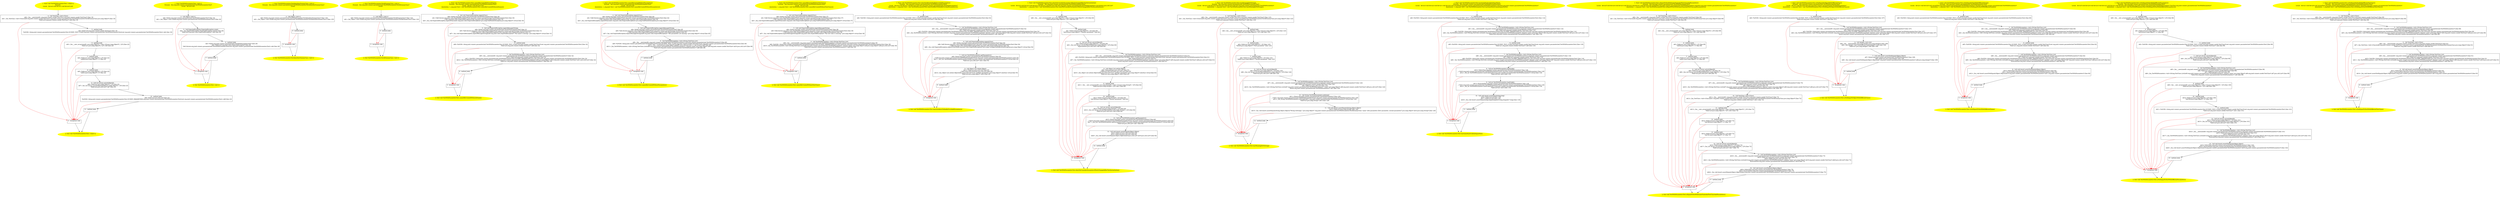 /* @generated */
digraph cfg {
"org.junit.runners.parameterized.TestWithParametersTest.<clinit>():void.83360ab6f983b21d3f85d90ba8f95e6f_1" [label="1: Start void TestWithParametersTest.<clinit>()\nFormals: \nLocals:  $irvar2:void $irvar1:void $irvar0:void \n  " color=yellow style=filled]
	

	 "org.junit.runners.parameterized.TestWithParametersTest.<clinit>():void.83360ab6f983b21d3f85d90ba8f95e6f_1" -> "org.junit.runners.parameterized.TestWithParametersTest.<clinit>():void.83360ab6f983b21d3f85d90ba8f95e6f_4" ;
"org.junit.runners.parameterized.TestWithParametersTest.<clinit>():void.83360ab6f983b21d3f85d90ba8f95e6f_2" [label="2: Exit void TestWithParametersTest.<clinit>() \n  " color=yellow style=filled]
	

"org.junit.runners.parameterized.TestWithParametersTest.<clinit>():void.83360ab6f983b21d3f85d90ba8f95e6f_3" [label="3:  exceptions sink \n  " shape="box"]
	

	 "org.junit.runners.parameterized.TestWithParametersTest.<clinit>():void.83360ab6f983b21d3f85d90ba8f95e6f_3" -> "org.junit.runners.parameterized.TestWithParametersTest.<clinit>():void.83360ab6f983b21d3f85d90ba8f95e6f_2" ;
"org.junit.runners.parameterized.TestWithParametersTest.<clinit>():void.83360ab6f983b21d3f85d90ba8f95e6f_4" [label="4:  Call TestClass.<init>(Class) \n   n$0=_fun___new(sizeof(t=org.junit.runners.model.TestClass):org.junit.runners.model.TestClass*) [line 19]\n  n$1=_fun_TestClass.<init>(Class)(n$0:org.junit.runners.model.TestClass*,org.junit.runners.parameterized.TestWithParametersTest$DummyClass:java.lang.Object*) [line 19]\n  *&$irvar0:org.junit.runners.model.TestClass*=n$0 [line 19]\n " shape="box"]
	

	 "org.junit.runners.parameterized.TestWithParametersTest.<clinit>():void.83360ab6f983b21d3f85d90ba8f95e6f_4" -> "org.junit.runners.parameterized.TestWithParametersTest.<clinit>():void.83360ab6f983b21d3f85d90ba8f95e6f_5" ;
	 "org.junit.runners.parameterized.TestWithParametersTest.<clinit>():void.83360ab6f983b21d3f85d90ba8f95e6f_4" -> "org.junit.runners.parameterized.TestWithParametersTest.<clinit>():void.83360ab6f983b21d3f85d90ba8f95e6f_3" [color="red" ];
"org.junit.runners.parameterized.TestWithParametersTest.<clinit>():void.83360ab6f983b21d3f85d90ba8f95e6f_5" [label="5:  method_body \n   n$2=*&$irvar0:org.junit.runners.model.TestClass* [line 19]\n  *&#GB<>$org.junit.runners.parameterized.TestWithParametersTest.DUMMY_TEST_CLASS:org.junit.runners.parameterized.TestWithParametersTest(root org.junit.runners.parameterized.TestWithParametersTest)=n$2 [line 19]\n " shape="box"]
	

	 "org.junit.runners.parameterized.TestWithParametersTest.<clinit>():void.83360ab6f983b21d3f85d90ba8f95e6f_5" -> "org.junit.runners.parameterized.TestWithParametersTest.<clinit>():void.83360ab6f983b21d3f85d90ba8f95e6f_6" ;
	 "org.junit.runners.parameterized.TestWithParametersTest.<clinit>():void.83360ab6f983b21d3f85d90ba8f95e6f_5" -> "org.junit.runners.parameterized.TestWithParametersTest.<clinit>():void.83360ab6f983b21d3f85d90ba8f95e6f_3" [color="red" ];
"org.junit.runners.parameterized.TestWithParametersTest.<clinit>():void.83360ab6f983b21d3f85d90ba8f95e6f_6" [label="6:  method_body \n   n$3=_fun___new_array(sizeof(t=java.lang.Object*[_*_];len=[2]):java.lang.Object*[_*_](*)) [line 22]\n  *&$irvar1:java.lang.Object*[_*_](*)=n$3 [line 22]\n " shape="box"]
	

	 "org.junit.runners.parameterized.TestWithParametersTest.<clinit>():void.83360ab6f983b21d3f85d90ba8f95e6f_6" -> "org.junit.runners.parameterized.TestWithParametersTest.<clinit>():void.83360ab6f983b21d3f85d90ba8f95e6f_7" ;
	 "org.junit.runners.parameterized.TestWithParametersTest.<clinit>():void.83360ab6f983b21d3f85d90ba8f95e6f_6" -> "org.junit.runners.parameterized.TestWithParametersTest.<clinit>():void.83360ab6f983b21d3f85d90ba8f95e6f_3" [color="red" ];
"org.junit.runners.parameterized.TestWithParametersTest.<clinit>():void.83360ab6f983b21d3f85d90ba8f95e6f_7" [label="7:  method_body \n   n$4=*&$irvar1:java.lang.Object*[_*_](*) [line 22]\n  *n$4[0]:java.lang.Object*=\"a\" [line 22]\n " shape="box"]
	

	 "org.junit.runners.parameterized.TestWithParametersTest.<clinit>():void.83360ab6f983b21d3f85d90ba8f95e6f_7" -> "org.junit.runners.parameterized.TestWithParametersTest.<clinit>():void.83360ab6f983b21d3f85d90ba8f95e6f_8" ;
	 "org.junit.runners.parameterized.TestWithParametersTest.<clinit>():void.83360ab6f983b21d3f85d90ba8f95e6f_7" -> "org.junit.runners.parameterized.TestWithParametersTest.<clinit>():void.83360ab6f983b21d3f85d90ba8f95e6f_3" [color="red" ];
"org.junit.runners.parameterized.TestWithParametersTest.<clinit>():void.83360ab6f983b21d3f85d90ba8f95e6f_8" [label="8:  method_body \n   n$5=*&$irvar1:java.lang.Object*[_*_](*) [line 22]\n  *n$5[1]:java.lang.Object*=\"b\" [line 22]\n " shape="box"]
	

	 "org.junit.runners.parameterized.TestWithParametersTest.<clinit>():void.83360ab6f983b21d3f85d90ba8f95e6f_8" -> "org.junit.runners.parameterized.TestWithParametersTest.<clinit>():void.83360ab6f983b21d3f85d90ba8f95e6f_9" ;
	 "org.junit.runners.parameterized.TestWithParametersTest.<clinit>():void.83360ab6f983b21d3f85d90ba8f95e6f_8" -> "org.junit.runners.parameterized.TestWithParametersTest.<clinit>():void.83360ab6f983b21d3f85d90ba8f95e6f_3" [color="red" ];
"org.junit.runners.parameterized.TestWithParametersTest.<clinit>():void.83360ab6f983b21d3f85d90ba8f95e6f_9" [label="9:  Call List Arrays.asList(Object[]) \n   n$6=*&$irvar1:java.lang.Object*[_*_](*) [line 23]\n  n$7=_fun_List Arrays.asList(Object[])(n$6:java.lang.Object*[_*_](*)) [line 23]\n  *&$irvar2:java.util.List*=n$7 [line 23]\n " shape="box"]
	

	 "org.junit.runners.parameterized.TestWithParametersTest.<clinit>():void.83360ab6f983b21d3f85d90ba8f95e6f_9" -> "org.junit.runners.parameterized.TestWithParametersTest.<clinit>():void.83360ab6f983b21d3f85d90ba8f95e6f_10" ;
	 "org.junit.runners.parameterized.TestWithParametersTest.<clinit>():void.83360ab6f983b21d3f85d90ba8f95e6f_9" -> "org.junit.runners.parameterized.TestWithParametersTest.<clinit>():void.83360ab6f983b21d3f85d90ba8f95e6f_3" [color="red" ];
"org.junit.runners.parameterized.TestWithParametersTest.<clinit>():void.83360ab6f983b21d3f85d90ba8f95e6f_10" [label="10:  method_body \n   n$8=*&$irvar2:java.util.List* [line 23]\n  *&#GB<>$org.junit.runners.parameterized.TestWithParametersTest.DUMMY_PARAMETERS:org.junit.runners.parameterized.TestWithParametersTest(root org.junit.runners.parameterized.TestWithParametersTest)=n$8 [line 23]\n " shape="box"]
	

	 "org.junit.runners.parameterized.TestWithParametersTest.<clinit>():void.83360ab6f983b21d3f85d90ba8f95e6f_10" -> "org.junit.runners.parameterized.TestWithParametersTest.<clinit>():void.83360ab6f983b21d3f85d90ba8f95e6f_11" ;
	 "org.junit.runners.parameterized.TestWithParametersTest.<clinit>():void.83360ab6f983b21d3f85d90ba8f95e6f_10" -> "org.junit.runners.parameterized.TestWithParametersTest.<clinit>():void.83360ab6f983b21d3f85d90ba8f95e6f_3" [color="red" ];
"org.junit.runners.parameterized.TestWithParametersTest.<clinit>():void.83360ab6f983b21d3f85d90ba8f95e6f_11" [label="11:  method_body \n  " shape="box"]
	

	 "org.junit.runners.parameterized.TestWithParametersTest.<clinit>():void.83360ab6f983b21d3f85d90ba8f95e6f_11" -> "org.junit.runners.parameterized.TestWithParametersTest.<clinit>():void.83360ab6f983b21d3f85d90ba8f95e6f_2" ;
	 "org.junit.runners.parameterized.TestWithParametersTest.<clinit>():void.83360ab6f983b21d3f85d90ba8f95e6f_11" -> "org.junit.runners.parameterized.TestWithParametersTest.<clinit>():void.83360ab6f983b21d3f85d90ba8f95e6f_3" [color="red" ];
"org.junit.runners.parameterized.TestWithParametersTest.<init>().240b8ce20bb97c782423640de271054c_1" [label="1: Start TestWithParametersTest.<init>()\nFormals:  this:org.junit.runners.parameterized.TestWithParametersTest*\nLocals:  $irvar0:void \n  " color=yellow style=filled]
	

	 "org.junit.runners.parameterized.TestWithParametersTest.<init>().240b8ce20bb97c782423640de271054c_1" -> "org.junit.runners.parameterized.TestWithParametersTest.<init>().240b8ce20bb97c782423640de271054c_4" ;
"org.junit.runners.parameterized.TestWithParametersTest.<init>().240b8ce20bb97c782423640de271054c_2" [label="2: Exit TestWithParametersTest.<init>() \n  " color=yellow style=filled]
	

"org.junit.runners.parameterized.TestWithParametersTest.<init>().240b8ce20bb97c782423640de271054c_3" [label="3:  exceptions sink \n  " shape="box"]
	

	 "org.junit.runners.parameterized.TestWithParametersTest.<init>().240b8ce20bb97c782423640de271054c_3" -> "org.junit.runners.parameterized.TestWithParametersTest.<init>().240b8ce20bb97c782423640de271054c_2" ;
"org.junit.runners.parameterized.TestWithParametersTest.<init>().240b8ce20bb97c782423640de271054c_4" [label="4:  Call Object.<init>() \n   n$0=*&this:org.junit.runners.parameterized.TestWithParametersTest* [line 16]\n  n$1=_fun_Object.<init>()(n$0:org.junit.runners.parameterized.TestWithParametersTest*) [line 16]\n " shape="box"]
	

	 "org.junit.runners.parameterized.TestWithParametersTest.<init>().240b8ce20bb97c782423640de271054c_4" -> "org.junit.runners.parameterized.TestWithParametersTest.<init>().240b8ce20bb97c782423640de271054c_5" ;
	 "org.junit.runners.parameterized.TestWithParametersTest.<init>().240b8ce20bb97c782423640de271054c_4" -> "org.junit.runners.parameterized.TestWithParametersTest.<init>().240b8ce20bb97c782423640de271054c_3" [color="red" ];
"org.junit.runners.parameterized.TestWithParametersTest.<init>().240b8ce20bb97c782423640de271054c_5" [label="5:  Call ExpectedException ExpectedException.none() \n   n$2=_fun_ExpectedException ExpectedException.none()() [line 26]\n  *&$irvar0:org.junit.rules.ExpectedException*=n$2 [line 26]\n " shape="box"]
	

	 "org.junit.runners.parameterized.TestWithParametersTest.<init>().240b8ce20bb97c782423640de271054c_5" -> "org.junit.runners.parameterized.TestWithParametersTest.<init>().240b8ce20bb97c782423640de271054c_6" ;
	 "org.junit.runners.parameterized.TestWithParametersTest.<init>().240b8ce20bb97c782423640de271054c_5" -> "org.junit.runners.parameterized.TestWithParametersTest.<init>().240b8ce20bb97c782423640de271054c_3" [color="red" ];
"org.junit.runners.parameterized.TestWithParametersTest.<init>().240b8ce20bb97c782423640de271054c_6" [label="6:  method_body \n   n$3=*&this:org.junit.runners.parameterized.TestWithParametersTest* [line 26]\n  n$4=*&$irvar0:org.junit.rules.ExpectedException* [line 26]\n  *n$3.thrown:org.junit.runners.parameterized.TestWithParametersTest(root org.junit.runners.parameterized.TestWithParametersTest)=n$4 [line 26]\n " shape="box"]
	

	 "org.junit.runners.parameterized.TestWithParametersTest.<init>().240b8ce20bb97c782423640de271054c_6" -> "org.junit.runners.parameterized.TestWithParametersTest.<init>().240b8ce20bb97c782423640de271054c_7" ;
	 "org.junit.runners.parameterized.TestWithParametersTest.<init>().240b8ce20bb97c782423640de271054c_6" -> "org.junit.runners.parameterized.TestWithParametersTest.<init>().240b8ce20bb97c782423640de271054c_3" [color="red" ];
"org.junit.runners.parameterized.TestWithParametersTest.<init>().240b8ce20bb97c782423640de271054c_7" [label="7:  method_body \n  " shape="box"]
	

	 "org.junit.runners.parameterized.TestWithParametersTest.<init>().240b8ce20bb97c782423640de271054c_7" -> "org.junit.runners.parameterized.TestWithParametersTest.<init>().240b8ce20bb97c782423640de271054c_2" ;
	 "org.junit.runners.parameterized.TestWithParametersTest.<init>().240b8ce20bb97c782423640de271054c_7" -> "org.junit.runners.parameterized.TestWithParametersTest.<init>().240b8ce20bb97c782423640de271054c_3" [color="red" ];
"org.junit.runners.parameterized.TestWithParametersTest$AnotherDummyClass.<init>().40fe79cc816606f9d32e7cc42caea887_1" [label="1: Start TestWithParametersTest$AnotherDummyClass.<init>()\nFormals:  this:org.junit.runners.parameterized.TestWithParametersTest$AnotherDummyClass*\nLocals:  \n  " color=yellow style=filled]
	

	 "org.junit.runners.parameterized.TestWithParametersTest$AnotherDummyClass.<init>().40fe79cc816606f9d32e7cc42caea887_1" -> "org.junit.runners.parameterized.TestWithParametersTest$AnotherDummyClass.<init>().40fe79cc816606f9d32e7cc42caea887_4" ;
"org.junit.runners.parameterized.TestWithParametersTest$AnotherDummyClass.<init>().40fe79cc816606f9d32e7cc42caea887_2" [label="2: Exit TestWithParametersTest$AnotherDummyClass.<init>() \n  " color=yellow style=filled]
	

"org.junit.runners.parameterized.TestWithParametersTest$AnotherDummyClass.<init>().40fe79cc816606f9d32e7cc42caea887_3" [label="3:  exceptions sink \n  " shape="box"]
	

	 "org.junit.runners.parameterized.TestWithParametersTest$AnotherDummyClass.<init>().40fe79cc816606f9d32e7cc42caea887_3" -> "org.junit.runners.parameterized.TestWithParametersTest$AnotherDummyClass.<init>().40fe79cc816606f9d32e7cc42caea887_2" ;
"org.junit.runners.parameterized.TestWithParametersTest$AnotherDummyClass.<init>().40fe79cc816606f9d32e7cc42caea887_4" [label="4:  Call Object.<init>() \n   n$0=*&this:org.junit.runners.parameterized.TestWithParametersTest$AnotherDummyClass* [line 135]\n  n$1=_fun_Object.<init>()(n$0:org.junit.runners.parameterized.TestWithParametersTest$AnotherDummyClass*) [line 135]\n " shape="box"]
	

	 "org.junit.runners.parameterized.TestWithParametersTest$AnotherDummyClass.<init>().40fe79cc816606f9d32e7cc42caea887_4" -> "org.junit.runners.parameterized.TestWithParametersTest$AnotherDummyClass.<init>().40fe79cc816606f9d32e7cc42caea887_5" ;
	 "org.junit.runners.parameterized.TestWithParametersTest$AnotherDummyClass.<init>().40fe79cc816606f9d32e7cc42caea887_4" -> "org.junit.runners.parameterized.TestWithParametersTest$AnotherDummyClass.<init>().40fe79cc816606f9d32e7cc42caea887_3" [color="red" ];
"org.junit.runners.parameterized.TestWithParametersTest$AnotherDummyClass.<init>().40fe79cc816606f9d32e7cc42caea887_5" [label="5:  method_body \n  " shape="box"]
	

	 "org.junit.runners.parameterized.TestWithParametersTest$AnotherDummyClass.<init>().40fe79cc816606f9d32e7cc42caea887_5" -> "org.junit.runners.parameterized.TestWithParametersTest$AnotherDummyClass.<init>().40fe79cc816606f9d32e7cc42caea887_2" ;
	 "org.junit.runners.parameterized.TestWithParametersTest$AnotherDummyClass.<init>().40fe79cc816606f9d32e7cc42caea887_5" -> "org.junit.runners.parameterized.TestWithParametersTest$AnotherDummyClass.<init>().40fe79cc816606f9d32e7cc42caea887_3" [color="red" ];
"org.junit.runners.parameterized.TestWithParametersTest$DummyClass.<init>().2ec94fb1e3528010364666792a4ab72b_1" [label="1: Start TestWithParametersTest$DummyClass.<init>()\nFormals:  this:org.junit.runners.parameterized.TestWithParametersTest$DummyClass*\nLocals:  \n  " color=yellow style=filled]
	

	 "org.junit.runners.parameterized.TestWithParametersTest$DummyClass.<init>().2ec94fb1e3528010364666792a4ab72b_1" -> "org.junit.runners.parameterized.TestWithParametersTest$DummyClass.<init>().2ec94fb1e3528010364666792a4ab72b_4" ;
"org.junit.runners.parameterized.TestWithParametersTest$DummyClass.<init>().2ec94fb1e3528010364666792a4ab72b_2" [label="2: Exit TestWithParametersTest$DummyClass.<init>() \n  " color=yellow style=filled]
	

"org.junit.runners.parameterized.TestWithParametersTest$DummyClass.<init>().2ec94fb1e3528010364666792a4ab72b_3" [label="3:  exceptions sink \n  " shape="box"]
	

	 "org.junit.runners.parameterized.TestWithParametersTest$DummyClass.<init>().2ec94fb1e3528010364666792a4ab72b_3" -> "org.junit.runners.parameterized.TestWithParametersTest$DummyClass.<init>().2ec94fb1e3528010364666792a4ab72b_2" ;
"org.junit.runners.parameterized.TestWithParametersTest$DummyClass.<init>().2ec94fb1e3528010364666792a4ab72b_4" [label="4:  Call Object.<init>() \n   n$0=*&this:org.junit.runners.parameterized.TestWithParametersTest$DummyClass* [line 132]\n  n$1=_fun_Object.<init>()(n$0:org.junit.runners.parameterized.TestWithParametersTest$DummyClass*) [line 132]\n " shape="box"]
	

	 "org.junit.runners.parameterized.TestWithParametersTest$DummyClass.<init>().2ec94fb1e3528010364666792a4ab72b_4" -> "org.junit.runners.parameterized.TestWithParametersTest$DummyClass.<init>().2ec94fb1e3528010364666792a4ab72b_5" ;
	 "org.junit.runners.parameterized.TestWithParametersTest$DummyClass.<init>().2ec94fb1e3528010364666792a4ab72b_4" -> "org.junit.runners.parameterized.TestWithParametersTest$DummyClass.<init>().2ec94fb1e3528010364666792a4ab72b_3" [color="red" ];
"org.junit.runners.parameterized.TestWithParametersTest$DummyClass.<init>().2ec94fb1e3528010364666792a4ab72b_5" [label="5:  method_body \n  " shape="box"]
	

	 "org.junit.runners.parameterized.TestWithParametersTest$DummyClass.<init>().2ec94fb1e3528010364666792a4ab72b_5" -> "org.junit.runners.parameterized.TestWithParametersTest$DummyClass.<init>().2ec94fb1e3528010364666792a4ab72b_2" ;
	 "org.junit.runners.parameterized.TestWithParametersTest$DummyClass.<init>().2ec94fb1e3528010364666792a4ab72b_5" -> "org.junit.runners.parameterized.TestWithParametersTest$DummyClass.<init>().2ec94fb1e3528010364666792a4ab72b_3" [color="red" ];
"org.junit.runners.parameterized.TestWithParametersTest.cannotBeCreatedWithoutAName():void.ce00f46ed201ce90e4249c7955d7ec2f_1" [label="1: Start void TestWithParametersTest.cannotBeCreatedWithoutAName()\nFormals:  this:org.junit.runners.parameterized.TestWithParametersTest*\nLocals:  $irvar1:void $irvar0:void\nAnnotation: <_org.junit.Test> void TestWithParametersTest.cannotBeCreatedWithoutAName()() \n  " color=yellow style=filled]
	

	 "org.junit.runners.parameterized.TestWithParametersTest.cannotBeCreatedWithoutAName():void.ce00f46ed201ce90e4249c7955d7ec2f_1" -> "org.junit.runners.parameterized.TestWithParametersTest.cannotBeCreatedWithoutAName():void.ce00f46ed201ce90e4249c7955d7ec2f_4" ;
"org.junit.runners.parameterized.TestWithParametersTest.cannotBeCreatedWithoutAName():void.ce00f46ed201ce90e4249c7955d7ec2f_2" [label="2: Exit void TestWithParametersTest.cannotBeCreatedWithoutAName() \n  " color=yellow style=filled]
	

"org.junit.runners.parameterized.TestWithParametersTest.cannotBeCreatedWithoutAName():void.ce00f46ed201ce90e4249c7955d7ec2f_3" [label="3:  exceptions sink \n  " shape="box"]
	

	 "org.junit.runners.parameterized.TestWithParametersTest.cannotBeCreatedWithoutAName():void.ce00f46ed201ce90e4249c7955d7ec2f_3" -> "org.junit.runners.parameterized.TestWithParametersTest.cannotBeCreatedWithoutAName():void.ce00f46ed201ce90e4249c7955d7ec2f_2" ;
"org.junit.runners.parameterized.TestWithParametersTest.cannotBeCreatedWithoutAName():void.ce00f46ed201ce90e4249c7955d7ec2f_4" [label="4:  Call void ExpectedException.expect(Class) \n   n$0=*&this:org.junit.runners.parameterized.TestWithParametersTest* [line 30]\n  n$1=*n$0.thrown:org.junit.rules.ExpectedException*(root org.junit.runners.parameterized.TestWithParametersTest) [line 30]\n  _=*n$1:org.junit.rules.ExpectedException*(root org.junit.rules.ExpectedException) [line 30]\n  n$3=_fun_void ExpectedException.expect(Class)(n$1:org.junit.rules.ExpectedException*,java.lang.NullPointerException:java.lang.Object*) virtual [line 30]\n " shape="box"]
	

	 "org.junit.runners.parameterized.TestWithParametersTest.cannotBeCreatedWithoutAName():void.ce00f46ed201ce90e4249c7955d7ec2f_4" -> "org.junit.runners.parameterized.TestWithParametersTest.cannotBeCreatedWithoutAName():void.ce00f46ed201ce90e4249c7955d7ec2f_5" ;
	 "org.junit.runners.parameterized.TestWithParametersTest.cannotBeCreatedWithoutAName():void.ce00f46ed201ce90e4249c7955d7ec2f_4" -> "org.junit.runners.parameterized.TestWithParametersTest.cannotBeCreatedWithoutAName():void.ce00f46ed201ce90e4249c7955d7ec2f_3" [color="red" ];
"org.junit.runners.parameterized.TestWithParametersTest.cannotBeCreatedWithoutAName():void.ce00f46ed201ce90e4249c7955d7ec2f_5" [label="5:  Call void ExpectedException.expectMessage(String) \n   n$4=*&this:org.junit.runners.parameterized.TestWithParametersTest* [line 31]\n  n$5=*n$4.thrown:org.junit.rules.ExpectedException*(root org.junit.runners.parameterized.TestWithParametersTest) [line 31]\n  _=*n$5:org.junit.rules.ExpectedException*(root org.junit.rules.ExpectedException) [line 31]\n  n$7=_fun_void ExpectedException.expectMessage(String)(n$5:org.junit.rules.ExpectedException*,\"The name is missing.\":java.lang.Object*) virtual [line 31]\n " shape="box"]
	

	 "org.junit.runners.parameterized.TestWithParametersTest.cannotBeCreatedWithoutAName():void.ce00f46ed201ce90e4249c7955d7ec2f_5" -> "org.junit.runners.parameterized.TestWithParametersTest.cannotBeCreatedWithoutAName():void.ce00f46ed201ce90e4249c7955d7ec2f_6" ;
	 "org.junit.runners.parameterized.TestWithParametersTest.cannotBeCreatedWithoutAName():void.ce00f46ed201ce90e4249c7955d7ec2f_5" -> "org.junit.runners.parameterized.TestWithParametersTest.cannotBeCreatedWithoutAName():void.ce00f46ed201ce90e4249c7955d7ec2f_3" [color="red" ];
"org.junit.runners.parameterized.TestWithParametersTest.cannotBeCreatedWithoutAName():void.ce00f46ed201ce90e4249c7955d7ec2f_6" [label="6:  method_body \n   n$8=*&#GB<>$org.junit.runners.parameterized.TestWithParametersTest.DUMMY_TEST_CLASS:org.junit.runners.model.TestClass*(root org.junit.runners.parameterized.TestWithParametersTest) [line 32]\n  *&$irvar0:org.junit.runners.model.TestClass*=n$8 [line 32]\n " shape="box"]
	

	 "org.junit.runners.parameterized.TestWithParametersTest.cannotBeCreatedWithoutAName():void.ce00f46ed201ce90e4249c7955d7ec2f_6" -> "org.junit.runners.parameterized.TestWithParametersTest.cannotBeCreatedWithoutAName():void.ce00f46ed201ce90e4249c7955d7ec2f_7" ;
	 "org.junit.runners.parameterized.TestWithParametersTest.cannotBeCreatedWithoutAName():void.ce00f46ed201ce90e4249c7955d7ec2f_6" -> "org.junit.runners.parameterized.TestWithParametersTest.cannotBeCreatedWithoutAName():void.ce00f46ed201ce90e4249c7955d7ec2f_3" [color="red" ];
"org.junit.runners.parameterized.TestWithParametersTest.cannotBeCreatedWithoutAName():void.ce00f46ed201ce90e4249c7955d7ec2f_7" [label="7:  Call TestWithParameters.<init>(String,TestClass,List) \n   n$9=_fun___new(sizeof(t=org.junit.runners.parameterized.TestWithParameters):org.junit.runners.parameterized.TestWithParameters*) [line 32]\n  n$10=*&$irvar0:org.junit.runners.model.TestClass* [line 32]\n  n$11=*&#GB<>$org.junit.runners.parameterized.TestWithParametersTest.DUMMY_PARAMETERS:java.util.List*(root org.junit.runners.parameterized.TestWithParametersTest) [line 32]\n  n$12=_fun_TestWithParameters.<init>(String,TestClass,List)(n$9:org.junit.runners.parameterized.TestWithParameters*,null:java.lang.Object*,n$10:org.junit.runners.model.TestClass*,n$11:java.util.List*) [line 32]\n  *&$irvar1:org.junit.runners.parameterized.TestWithParameters*=n$9 [line 32]\n " shape="box"]
	

	 "org.junit.runners.parameterized.TestWithParametersTest.cannotBeCreatedWithoutAName():void.ce00f46ed201ce90e4249c7955d7ec2f_7" -> "org.junit.runners.parameterized.TestWithParametersTest.cannotBeCreatedWithoutAName():void.ce00f46ed201ce90e4249c7955d7ec2f_8" ;
	 "org.junit.runners.parameterized.TestWithParametersTest.cannotBeCreatedWithoutAName():void.ce00f46ed201ce90e4249c7955d7ec2f_7" -> "org.junit.runners.parameterized.TestWithParametersTest.cannotBeCreatedWithoutAName():void.ce00f46ed201ce90e4249c7955d7ec2f_3" [color="red" ];
"org.junit.runners.parameterized.TestWithParametersTest.cannotBeCreatedWithoutAName():void.ce00f46ed201ce90e4249c7955d7ec2f_8" [label="8:  method_body \n  " shape="box"]
	

	 "org.junit.runners.parameterized.TestWithParametersTest.cannotBeCreatedWithoutAName():void.ce00f46ed201ce90e4249c7955d7ec2f_8" -> "org.junit.runners.parameterized.TestWithParametersTest.cannotBeCreatedWithoutAName():void.ce00f46ed201ce90e4249c7955d7ec2f_2" ;
	 "org.junit.runners.parameterized.TestWithParametersTest.cannotBeCreatedWithoutAName():void.ce00f46ed201ce90e4249c7955d7ec2f_8" -> "org.junit.runners.parameterized.TestWithParametersTest.cannotBeCreatedWithoutAName():void.ce00f46ed201ce90e4249c7955d7ec2f_3" [color="red" ];
"org.junit.runners.parameterized.TestWithParametersTest.cannotBeCreatedWithoutParameters():void.227ec0f4e401372d47254ea090dfd977_1" [label="1: Start void TestWithParametersTest.cannotBeCreatedWithoutParameters()\nFormals:  this:org.junit.runners.parameterized.TestWithParametersTest*\nLocals:  $irvar0:void\nAnnotation: <_org.junit.Test> void TestWithParametersTest.cannotBeCreatedWithoutParameters()() \n  " color=yellow style=filled]
	

	 "org.junit.runners.parameterized.TestWithParametersTest.cannotBeCreatedWithoutParameters():void.227ec0f4e401372d47254ea090dfd977_1" -> "org.junit.runners.parameterized.TestWithParametersTest.cannotBeCreatedWithoutParameters():void.227ec0f4e401372d47254ea090dfd977_4" ;
"org.junit.runners.parameterized.TestWithParametersTest.cannotBeCreatedWithoutParameters():void.227ec0f4e401372d47254ea090dfd977_2" [label="2: Exit void TestWithParametersTest.cannotBeCreatedWithoutParameters() \n  " color=yellow style=filled]
	

"org.junit.runners.parameterized.TestWithParametersTest.cannotBeCreatedWithoutParameters():void.227ec0f4e401372d47254ea090dfd977_3" [label="3:  exceptions sink \n  " shape="box"]
	

	 "org.junit.runners.parameterized.TestWithParametersTest.cannotBeCreatedWithoutParameters():void.227ec0f4e401372d47254ea090dfd977_3" -> "org.junit.runners.parameterized.TestWithParametersTest.cannotBeCreatedWithoutParameters():void.227ec0f4e401372d47254ea090dfd977_2" ;
"org.junit.runners.parameterized.TestWithParametersTest.cannotBeCreatedWithoutParameters():void.227ec0f4e401372d47254ea090dfd977_4" [label="4:  Call void ExpectedException.expect(Class) \n   n$0=*&this:org.junit.runners.parameterized.TestWithParametersTest* [line 44]\n  n$1=*n$0.thrown:org.junit.rules.ExpectedException*(root org.junit.runners.parameterized.TestWithParametersTest) [line 44]\n  _=*n$1:org.junit.rules.ExpectedException*(root org.junit.rules.ExpectedException) [line 44]\n  n$3=_fun_void ExpectedException.expect(Class)(n$1:org.junit.rules.ExpectedException*,java.lang.NullPointerException:java.lang.Object*) virtual [line 44]\n " shape="box"]
	

	 "org.junit.runners.parameterized.TestWithParametersTest.cannotBeCreatedWithoutParameters():void.227ec0f4e401372d47254ea090dfd977_4" -> "org.junit.runners.parameterized.TestWithParametersTest.cannotBeCreatedWithoutParameters():void.227ec0f4e401372d47254ea090dfd977_5" ;
	 "org.junit.runners.parameterized.TestWithParametersTest.cannotBeCreatedWithoutParameters():void.227ec0f4e401372d47254ea090dfd977_4" -> "org.junit.runners.parameterized.TestWithParametersTest.cannotBeCreatedWithoutParameters():void.227ec0f4e401372d47254ea090dfd977_3" [color="red" ];
"org.junit.runners.parameterized.TestWithParametersTest.cannotBeCreatedWithoutParameters():void.227ec0f4e401372d47254ea090dfd977_5" [label="5:  Call void ExpectedException.expectMessage(String) \n   n$4=*&this:org.junit.runners.parameterized.TestWithParametersTest* [line 45]\n  n$5=*n$4.thrown:org.junit.rules.ExpectedException*(root org.junit.runners.parameterized.TestWithParametersTest) [line 45]\n  _=*n$5:org.junit.rules.ExpectedException*(root org.junit.rules.ExpectedException) [line 45]\n  n$7=_fun_void ExpectedException.expectMessage(String)(n$5:org.junit.rules.ExpectedException*,\"The parameters are missing.\":java.lang.Object*) virtual [line 45]\n " shape="box"]
	

	 "org.junit.runners.parameterized.TestWithParametersTest.cannotBeCreatedWithoutParameters():void.227ec0f4e401372d47254ea090dfd977_5" -> "org.junit.runners.parameterized.TestWithParametersTest.cannotBeCreatedWithoutParameters():void.227ec0f4e401372d47254ea090dfd977_6" ;
	 "org.junit.runners.parameterized.TestWithParametersTest.cannotBeCreatedWithoutParameters():void.227ec0f4e401372d47254ea090dfd977_5" -> "org.junit.runners.parameterized.TestWithParametersTest.cannotBeCreatedWithoutParameters():void.227ec0f4e401372d47254ea090dfd977_3" [color="red" ];
"org.junit.runners.parameterized.TestWithParametersTest.cannotBeCreatedWithoutParameters():void.227ec0f4e401372d47254ea090dfd977_6" [label="6:  Call TestWithParameters.<init>(String,TestClass,List) \n   n$8=_fun___new(sizeof(t=org.junit.runners.parameterized.TestWithParameters):org.junit.runners.parameterized.TestWithParameters*) [line 46]\n  n$9=*&#GB<>$org.junit.runners.parameterized.TestWithParametersTest.DUMMY_TEST_CLASS:org.junit.runners.model.TestClass*(root org.junit.runners.parameterized.TestWithParametersTest) [line 46]\n  n$10=_fun___cast(null:java.lang.Object*,sizeof(t=java.util.List;sub_t=( sub )(cast)):void) [line 46]\n  n$11=_fun_TestWithParameters.<init>(String,TestClass,List)(n$8:org.junit.runners.parameterized.TestWithParameters*,\"dummy name\":java.lang.Object*,n$9:org.junit.runners.model.TestClass*,n$10:java.util.List*) [line 46]\n  *&$irvar0:org.junit.runners.parameterized.TestWithParameters*=n$8 [line 46]\n " shape="box"]
	

	 "org.junit.runners.parameterized.TestWithParametersTest.cannotBeCreatedWithoutParameters():void.227ec0f4e401372d47254ea090dfd977_6" -> "org.junit.runners.parameterized.TestWithParametersTest.cannotBeCreatedWithoutParameters():void.227ec0f4e401372d47254ea090dfd977_7" ;
	 "org.junit.runners.parameterized.TestWithParametersTest.cannotBeCreatedWithoutParameters():void.227ec0f4e401372d47254ea090dfd977_6" -> "org.junit.runners.parameterized.TestWithParametersTest.cannotBeCreatedWithoutParameters():void.227ec0f4e401372d47254ea090dfd977_3" [color="red" ];
"org.junit.runners.parameterized.TestWithParametersTest.cannotBeCreatedWithoutParameters():void.227ec0f4e401372d47254ea090dfd977_7" [label="7:  method_body \n  " shape="box"]
	

	 "org.junit.runners.parameterized.TestWithParametersTest.cannotBeCreatedWithoutParameters():void.227ec0f4e401372d47254ea090dfd977_7" -> "org.junit.runners.parameterized.TestWithParametersTest.cannotBeCreatedWithoutParameters():void.227ec0f4e401372d47254ea090dfd977_2" ;
	 "org.junit.runners.parameterized.TestWithParametersTest.cannotBeCreatedWithoutParameters():void.227ec0f4e401372d47254ea090dfd977_7" -> "org.junit.runners.parameterized.TestWithParametersTest.cannotBeCreatedWithoutParameters():void.227ec0f4e401372d47254ea090dfd977_3" [color="red" ];
"org.junit.runners.parameterized.TestWithParametersTest.cannotBeCreatedWithoutTestClass():void.4861902e97a4d54681f8982489e7cec7_1" [label="1: Start void TestWithParametersTest.cannotBeCreatedWithoutTestClass()\nFormals:  this:org.junit.runners.parameterized.TestWithParametersTest*\nLocals:  $irvar0:void\nAnnotation: <_org.junit.Test> void TestWithParametersTest.cannotBeCreatedWithoutTestClass()() \n  " color=yellow style=filled]
	

	 "org.junit.runners.parameterized.TestWithParametersTest.cannotBeCreatedWithoutTestClass():void.4861902e97a4d54681f8982489e7cec7_1" -> "org.junit.runners.parameterized.TestWithParametersTest.cannotBeCreatedWithoutTestClass():void.4861902e97a4d54681f8982489e7cec7_4" ;
"org.junit.runners.parameterized.TestWithParametersTest.cannotBeCreatedWithoutTestClass():void.4861902e97a4d54681f8982489e7cec7_2" [label="2: Exit void TestWithParametersTest.cannotBeCreatedWithoutTestClass() \n  " color=yellow style=filled]
	

"org.junit.runners.parameterized.TestWithParametersTest.cannotBeCreatedWithoutTestClass():void.4861902e97a4d54681f8982489e7cec7_3" [label="3:  exceptions sink \n  " shape="box"]
	

	 "org.junit.runners.parameterized.TestWithParametersTest.cannotBeCreatedWithoutTestClass():void.4861902e97a4d54681f8982489e7cec7_3" -> "org.junit.runners.parameterized.TestWithParametersTest.cannotBeCreatedWithoutTestClass():void.4861902e97a4d54681f8982489e7cec7_2" ;
"org.junit.runners.parameterized.TestWithParametersTest.cannotBeCreatedWithoutTestClass():void.4861902e97a4d54681f8982489e7cec7_4" [label="4:  Call void ExpectedException.expect(Class) \n   n$0=*&this:org.junit.runners.parameterized.TestWithParametersTest* [line 37]\n  n$1=*n$0.thrown:org.junit.rules.ExpectedException*(root org.junit.runners.parameterized.TestWithParametersTest) [line 37]\n  _=*n$1:org.junit.rules.ExpectedException*(root org.junit.rules.ExpectedException) [line 37]\n  n$3=_fun_void ExpectedException.expect(Class)(n$1:org.junit.rules.ExpectedException*,java.lang.NullPointerException:java.lang.Object*) virtual [line 37]\n " shape="box"]
	

	 "org.junit.runners.parameterized.TestWithParametersTest.cannotBeCreatedWithoutTestClass():void.4861902e97a4d54681f8982489e7cec7_4" -> "org.junit.runners.parameterized.TestWithParametersTest.cannotBeCreatedWithoutTestClass():void.4861902e97a4d54681f8982489e7cec7_5" ;
	 "org.junit.runners.parameterized.TestWithParametersTest.cannotBeCreatedWithoutTestClass():void.4861902e97a4d54681f8982489e7cec7_4" -> "org.junit.runners.parameterized.TestWithParametersTest.cannotBeCreatedWithoutTestClass():void.4861902e97a4d54681f8982489e7cec7_3" [color="red" ];
"org.junit.runners.parameterized.TestWithParametersTest.cannotBeCreatedWithoutTestClass():void.4861902e97a4d54681f8982489e7cec7_5" [label="5:  Call void ExpectedException.expectMessage(String) \n   n$4=*&this:org.junit.runners.parameterized.TestWithParametersTest* [line 38]\n  n$5=*n$4.thrown:org.junit.rules.ExpectedException*(root org.junit.runners.parameterized.TestWithParametersTest) [line 38]\n  _=*n$5:org.junit.rules.ExpectedException*(root org.junit.rules.ExpectedException) [line 38]\n  n$7=_fun_void ExpectedException.expectMessage(String)(n$5:org.junit.rules.ExpectedException*,\"The test class is missing.\":java.lang.Object*) virtual [line 38]\n " shape="box"]
	

	 "org.junit.runners.parameterized.TestWithParametersTest.cannotBeCreatedWithoutTestClass():void.4861902e97a4d54681f8982489e7cec7_5" -> "org.junit.runners.parameterized.TestWithParametersTest.cannotBeCreatedWithoutTestClass():void.4861902e97a4d54681f8982489e7cec7_6" ;
	 "org.junit.runners.parameterized.TestWithParametersTest.cannotBeCreatedWithoutTestClass():void.4861902e97a4d54681f8982489e7cec7_5" -> "org.junit.runners.parameterized.TestWithParametersTest.cannotBeCreatedWithoutTestClass():void.4861902e97a4d54681f8982489e7cec7_3" [color="red" ];
"org.junit.runners.parameterized.TestWithParametersTest.cannotBeCreatedWithoutTestClass():void.4861902e97a4d54681f8982489e7cec7_6" [label="6:  Call TestWithParameters.<init>(String,TestClass,List) \n   n$8=_fun___new(sizeof(t=org.junit.runners.parameterized.TestWithParameters):org.junit.runners.parameterized.TestWithParameters*) [line 39]\n  n$9=*&#GB<>$org.junit.runners.parameterized.TestWithParametersTest.DUMMY_PARAMETERS:java.util.List*(root org.junit.runners.parameterized.TestWithParametersTest) [line 39]\n  n$10=_fun_TestWithParameters.<init>(String,TestClass,List)(n$8:org.junit.runners.parameterized.TestWithParameters*,\"dummy name\":java.lang.Object*,null:java.lang.Object*,n$9:java.util.List*) [line 39]\n  *&$irvar0:org.junit.runners.parameterized.TestWithParameters*=n$8 [line 39]\n " shape="box"]
	

	 "org.junit.runners.parameterized.TestWithParametersTest.cannotBeCreatedWithoutTestClass():void.4861902e97a4d54681f8982489e7cec7_6" -> "org.junit.runners.parameterized.TestWithParametersTest.cannotBeCreatedWithoutTestClass():void.4861902e97a4d54681f8982489e7cec7_7" ;
	 "org.junit.runners.parameterized.TestWithParametersTest.cannotBeCreatedWithoutTestClass():void.4861902e97a4d54681f8982489e7cec7_6" -> "org.junit.runners.parameterized.TestWithParametersTest.cannotBeCreatedWithoutTestClass():void.4861902e97a4d54681f8982489e7cec7_3" [color="red" ];
"org.junit.runners.parameterized.TestWithParametersTest.cannotBeCreatedWithoutTestClass():void.4861902e97a4d54681f8982489e7cec7_7" [label="7:  method_body \n  " shape="box"]
	

	 "org.junit.runners.parameterized.TestWithParametersTest.cannotBeCreatedWithoutTestClass():void.4861902e97a4d54681f8982489e7cec7_7" -> "org.junit.runners.parameterized.TestWithParametersTest.cannotBeCreatedWithoutTestClass():void.4861902e97a4d54681f8982489e7cec7_2" ;
	 "org.junit.runners.parameterized.TestWithParametersTest.cannotBeCreatedWithoutTestClass():void.4861902e97a4d54681f8982489e7cec7_7" -> "org.junit.runners.parameterized.TestWithParametersTest.cannotBeCreatedWithoutTestClass():void.4861902e97a4d54681f8982489e7cec7_3" [color="red" ];
"org.junit.runners.parameterized.TestWithParametersTest.doesNotAllowToModifyProvidedParameters():void.006d70ba4a167f1c51228e24a3153ede_1" [label="1: Start void TestWithParametersTest.doesNotAllowToModifyProvidedParameters()\nFormals:  this:org.junit.runners.parameterized.TestWithParametersTest*\nLocals:  $irvar2:void $irvar1:void $irvar0:void test:org.junit.runners.parameterized.TestWithParameters*\nAnnotation: <_org.junit.Test> void TestWithParametersTest.doesNotAllowToModifyProvidedParameters()() \n  " color=yellow style=filled]
	

	 "org.junit.runners.parameterized.TestWithParametersTest.doesNotAllowToModifyProvidedParameters():void.006d70ba4a167f1c51228e24a3153ede_1" -> "org.junit.runners.parameterized.TestWithParametersTest.doesNotAllowToModifyProvidedParameters():void.006d70ba4a167f1c51228e24a3153ede_4" ;
"org.junit.runners.parameterized.TestWithParametersTest.doesNotAllowToModifyProvidedParameters():void.006d70ba4a167f1c51228e24a3153ede_2" [label="2: Exit void TestWithParametersTest.doesNotAllowToModifyProvidedParameters() \n  " color=yellow style=filled]
	

"org.junit.runners.parameterized.TestWithParametersTest.doesNotAllowToModifyProvidedParameters():void.006d70ba4a167f1c51228e24a3153ede_3" [label="3:  exceptions sink \n  " shape="box"]
	

	 "org.junit.runners.parameterized.TestWithParametersTest.doesNotAllowToModifyProvidedParameters():void.006d70ba4a167f1c51228e24a3153ede_3" -> "org.junit.runners.parameterized.TestWithParametersTest.doesNotAllowToModifyProvidedParameters():void.006d70ba4a167f1c51228e24a3153ede_2" ;
"org.junit.runners.parameterized.TestWithParametersTest.doesNotAllowToModifyProvidedParameters():void.006d70ba4a167f1c51228e24a3153ede_4" [label="4:  method_body \n   n$0=*&#GB<>$org.junit.runners.parameterized.TestWithParametersTest.DUMMY_TEST_CLASS:org.junit.runners.model.TestClass*(root org.junit.runners.parameterized.TestWithParametersTest) [line 52]\n  *&$irvar0:org.junit.runners.model.TestClass*=n$0 [line 52]\n " shape="box"]
	

	 "org.junit.runners.parameterized.TestWithParametersTest.doesNotAllowToModifyProvidedParameters():void.006d70ba4a167f1c51228e24a3153ede_4" -> "org.junit.runners.parameterized.TestWithParametersTest.doesNotAllowToModifyProvidedParameters():void.006d70ba4a167f1c51228e24a3153ede_5" ;
	 "org.junit.runners.parameterized.TestWithParametersTest.doesNotAllowToModifyProvidedParameters():void.006d70ba4a167f1c51228e24a3153ede_4" -> "org.junit.runners.parameterized.TestWithParametersTest.doesNotAllowToModifyProvidedParameters():void.006d70ba4a167f1c51228e24a3153ede_3" [color="red" ];
"org.junit.runners.parameterized.TestWithParametersTest.doesNotAllowToModifyProvidedParameters():void.006d70ba4a167f1c51228e24a3153ede_5" [label="5:  Call TestWithParameters.<init>(String,TestClass,List) \n   n$1=_fun___new(sizeof(t=org.junit.runners.parameterized.TestWithParameters):org.junit.runners.parameterized.TestWithParameters*) [line 52]\n  n$2=*&$irvar0:org.junit.runners.model.TestClass* [line 52]\n  n$3=*&#GB<>$org.junit.runners.parameterized.TestWithParametersTest.DUMMY_PARAMETERS:java.util.List*(root org.junit.runners.parameterized.TestWithParametersTest) [line 52]\n  n$4=_fun_TestWithParameters.<init>(String,TestClass,List)(n$1:org.junit.runners.parameterized.TestWithParameters*,\"dummy name\":java.lang.Object*,n$2:org.junit.runners.model.TestClass*,n$3:java.util.List*) [line 52]\n  *&test:org.junit.runners.parameterized.TestWithParameters*=n$1 [line 52]\n " shape="box"]
	

	 "org.junit.runners.parameterized.TestWithParametersTest.doesNotAllowToModifyProvidedParameters():void.006d70ba4a167f1c51228e24a3153ede_5" -> "org.junit.runners.parameterized.TestWithParametersTest.doesNotAllowToModifyProvidedParameters():void.006d70ba4a167f1c51228e24a3153ede_6" ;
	 "org.junit.runners.parameterized.TestWithParametersTest.doesNotAllowToModifyProvidedParameters():void.006d70ba4a167f1c51228e24a3153ede_5" -> "org.junit.runners.parameterized.TestWithParametersTest.doesNotAllowToModifyProvidedParameters():void.006d70ba4a167f1c51228e24a3153ede_3" [color="red" ];
"org.junit.runners.parameterized.TestWithParametersTest.doesNotAllowToModifyProvidedParameters():void.006d70ba4a167f1c51228e24a3153ede_6" [label="6:  Call void ExpectedException.expect(Class) \n   n$5=*&this:org.junit.runners.parameterized.TestWithParametersTest* [line 54]\n  n$6=*n$5.thrown:org.junit.rules.ExpectedException*(root org.junit.runners.parameterized.TestWithParametersTest) [line 54]\n  _=*n$6:org.junit.rules.ExpectedException*(root org.junit.rules.ExpectedException) [line 54]\n  n$8=_fun_void ExpectedException.expect(Class)(n$6:org.junit.rules.ExpectedException*,java.lang.UnsupportedOperationException:java.lang.Object*) virtual [line 54]\n " shape="box"]
	

	 "org.junit.runners.parameterized.TestWithParametersTest.doesNotAllowToModifyProvidedParameters():void.006d70ba4a167f1c51228e24a3153ede_6" -> "org.junit.runners.parameterized.TestWithParametersTest.doesNotAllowToModifyProvidedParameters():void.006d70ba4a167f1c51228e24a3153ede_7" ;
	 "org.junit.runners.parameterized.TestWithParametersTest.doesNotAllowToModifyProvidedParameters():void.006d70ba4a167f1c51228e24a3153ede_6" -> "org.junit.runners.parameterized.TestWithParametersTest.doesNotAllowToModifyProvidedParameters():void.006d70ba4a167f1c51228e24a3153ede_3" [color="red" ];
"org.junit.runners.parameterized.TestWithParametersTest.doesNotAllowToModifyProvidedParameters():void.006d70ba4a167f1c51228e24a3153ede_7" [label="7:  Call List TestWithParameters.getParameters() \n   n$9=*&test:org.junit.runners.parameterized.TestWithParameters* [line 55]\n  _=*n$9:org.junit.runners.parameterized.TestWithParameters*(root org.junit.runners.parameterized.TestWithParameters) [line 55]\n  n$11=_fun_List TestWithParameters.getParameters()(n$9:org.junit.runners.parameterized.TestWithParameters*) virtual [line 55]\n  *&$irvar1:java.util.List*=n$11 [line 55]\n " shape="box"]
	

	 "org.junit.runners.parameterized.TestWithParametersTest.doesNotAllowToModifyProvidedParameters():void.006d70ba4a167f1c51228e24a3153ede_7" -> "org.junit.runners.parameterized.TestWithParametersTest.doesNotAllowToModifyProvidedParameters():void.006d70ba4a167f1c51228e24a3153ede_8" ;
	 "org.junit.runners.parameterized.TestWithParametersTest.doesNotAllowToModifyProvidedParameters():void.006d70ba4a167f1c51228e24a3153ede_7" -> "org.junit.runners.parameterized.TestWithParametersTest.doesNotAllowToModifyProvidedParameters():void.006d70ba4a167f1c51228e24a3153ede_3" [color="red" ];
"org.junit.runners.parameterized.TestWithParametersTest.doesNotAllowToModifyProvidedParameters():void.006d70ba4a167f1c51228e24a3153ede_8" [label="8:  Call Object List.set(int,Object) \n   n$12=*&$irvar1:java.util.List* [line 55]\n  _=*n$12:java.util.List*(root java.util.List) [line 55]\n  n$14=_fun_Object List.set(int,Object)(n$12:java.util.List*,0:int,\"another parameter\":java.lang.Object*) interface virtual [line 55]\n  *&$irvar2:java.lang.Object*=n$14 [line 55]\n " shape="box"]
	

	 "org.junit.runners.parameterized.TestWithParametersTest.doesNotAllowToModifyProvidedParameters():void.006d70ba4a167f1c51228e24a3153ede_8" -> "org.junit.runners.parameterized.TestWithParametersTest.doesNotAllowToModifyProvidedParameters():void.006d70ba4a167f1c51228e24a3153ede_9" ;
	 "org.junit.runners.parameterized.TestWithParametersTest.doesNotAllowToModifyProvidedParameters():void.006d70ba4a167f1c51228e24a3153ede_8" -> "org.junit.runners.parameterized.TestWithParametersTest.doesNotAllowToModifyProvidedParameters():void.006d70ba4a167f1c51228e24a3153ede_3" [color="red" ];
"org.junit.runners.parameterized.TestWithParametersTest.doesNotAllowToModifyProvidedParameters():void.006d70ba4a167f1c51228e24a3153ede_9" [label="9:  method_body \n  " shape="box"]
	

	 "org.junit.runners.parameterized.TestWithParametersTest.doesNotAllowToModifyProvidedParameters():void.006d70ba4a167f1c51228e24a3153ede_9" -> "org.junit.runners.parameterized.TestWithParametersTest.doesNotAllowToModifyProvidedParameters():void.006d70ba4a167f1c51228e24a3153ede_2" ;
	 "org.junit.runners.parameterized.TestWithParametersTest.doesNotAllowToModifyProvidedParameters():void.006d70ba4a167f1c51228e24a3153ede_9" -> "org.junit.runners.parameterized.TestWithParametersTest.doesNotAllowToModifyProvidedParameters():void.006d70ba4a167f1c51228e24a3153ede_3" [color="red" ];
"org.junit.runners.parameterized.TestWithParametersTest.doesNotConsiderParametersWhichChangedAfterTes.5a6f62c9e5e915fe5c82804444653d0a_1" [label="1: Start void TestWithParametersTest.doesNotConsiderParametersWhichChangedAfterTestInstantiation()\nFormals:  this:org.junit.runners.parameterized.TestWithParametersTest*\nLocals:  $irvar4:void $irvar3:void $irvar2:void $irvar1:void $irvar0:void test:org.junit.runners.parameterized.TestWithParameters* parameters:java.util.List*\nAnnotation: <_org.junit.Test> void TestWithParametersTest.doesNotConsiderParametersWhichChangedAfterTestInstantiation()() \n  " color=yellow style=filled]
	

	 "org.junit.runners.parameterized.TestWithParametersTest.doesNotConsiderParametersWhichChangedAfterTes.5a6f62c9e5e915fe5c82804444653d0a_1" -> "org.junit.runners.parameterized.TestWithParametersTest.doesNotConsiderParametersWhichChangedAfterTes.5a6f62c9e5e915fe5c82804444653d0a_4" ;
"org.junit.runners.parameterized.TestWithParametersTest.doesNotConsiderParametersWhichChangedAfterTes.5a6f62c9e5e915fe5c82804444653d0a_2" [label="2: Exit void TestWithParametersTest.doesNotConsiderParametersWhichChangedAfterTestInstantiation() \n  " color=yellow style=filled]
	

"org.junit.runners.parameterized.TestWithParametersTest.doesNotConsiderParametersWhichChangedAfterTes.5a6f62c9e5e915fe5c82804444653d0a_3" [label="3:  exceptions sink \n  " shape="box"]
	

	 "org.junit.runners.parameterized.TestWithParametersTest.doesNotConsiderParametersWhichChangedAfterTes.5a6f62c9e5e915fe5c82804444653d0a_3" -> "org.junit.runners.parameterized.TestWithParametersTest.doesNotConsiderParametersWhichChangedAfterTes.5a6f62c9e5e915fe5c82804444653d0a_2" ;
"org.junit.runners.parameterized.TestWithParametersTest.doesNotConsiderParametersWhichChangedAfterTes.5a6f62c9e5e915fe5c82804444653d0a_4" [label="4:  method_body \n   n$0=_fun___new_array(sizeof(t=java.lang.Object*[_*_];len=[1]):java.lang.Object*[_*_](*)) [line 60]\n  *&$irvar0:java.lang.Object*[_*_](*)=n$0 [line 60]\n " shape="box"]
	

	 "org.junit.runners.parameterized.TestWithParametersTest.doesNotConsiderParametersWhichChangedAfterTes.5a6f62c9e5e915fe5c82804444653d0a_4" -> "org.junit.runners.parameterized.TestWithParametersTest.doesNotConsiderParametersWhichChangedAfterTes.5a6f62c9e5e915fe5c82804444653d0a_5" ;
	 "org.junit.runners.parameterized.TestWithParametersTest.doesNotConsiderParametersWhichChangedAfterTes.5a6f62c9e5e915fe5c82804444653d0a_4" -> "org.junit.runners.parameterized.TestWithParametersTest.doesNotConsiderParametersWhichChangedAfterTes.5a6f62c9e5e915fe5c82804444653d0a_3" [color="red" ];
"org.junit.runners.parameterized.TestWithParametersTest.doesNotConsiderParametersWhichChangedAfterTes.5a6f62c9e5e915fe5c82804444653d0a_5" [label="5:  method_body \n   n$1=*&$irvar0:java.lang.Object*[_*_](*) [line 60]\n  *n$1[0]:java.lang.Object*=\"dummy parameter\" [line 60]\n " shape="box"]
	

	 "org.junit.runners.parameterized.TestWithParametersTest.doesNotConsiderParametersWhichChangedAfterTes.5a6f62c9e5e915fe5c82804444653d0a_5" -> "org.junit.runners.parameterized.TestWithParametersTest.doesNotConsiderParametersWhichChangedAfterTes.5a6f62c9e5e915fe5c82804444653d0a_6" ;
	 "org.junit.runners.parameterized.TestWithParametersTest.doesNotConsiderParametersWhichChangedAfterTes.5a6f62c9e5e915fe5c82804444653d0a_5" -> "org.junit.runners.parameterized.TestWithParametersTest.doesNotConsiderParametersWhichChangedAfterTes.5a6f62c9e5e915fe5c82804444653d0a_3" [color="red" ];
"org.junit.runners.parameterized.TestWithParametersTest.doesNotConsiderParametersWhichChangedAfterTes.5a6f62c9e5e915fe5c82804444653d0a_6" [label="6:  Call List Arrays.asList(Object[]) \n   n$2=*&$irvar0:java.lang.Object*[_*_](*) [line 60]\n  n$3=_fun_List Arrays.asList(Object[])(n$2:java.lang.Object*[_*_](*)) [line 60]\n  *&parameters:java.util.List*=n$3 [line 60]\n " shape="box"]
	

	 "org.junit.runners.parameterized.TestWithParametersTest.doesNotConsiderParametersWhichChangedAfterTes.5a6f62c9e5e915fe5c82804444653d0a_6" -> "org.junit.runners.parameterized.TestWithParametersTest.doesNotConsiderParametersWhichChangedAfterTes.5a6f62c9e5e915fe5c82804444653d0a_7" ;
	 "org.junit.runners.parameterized.TestWithParametersTest.doesNotConsiderParametersWhichChangedAfterTes.5a6f62c9e5e915fe5c82804444653d0a_6" -> "org.junit.runners.parameterized.TestWithParametersTest.doesNotConsiderParametersWhichChangedAfterTes.5a6f62c9e5e915fe5c82804444653d0a_3" [color="red" ];
"org.junit.runners.parameterized.TestWithParametersTest.doesNotConsiderParametersWhichChangedAfterTes.5a6f62c9e5e915fe5c82804444653d0a_7" [label="7:  Call TestWithParameters.<init>(String,TestClass,List) \n   n$4=_fun___new(sizeof(t=org.junit.runners.parameterized.TestWithParameters):org.junit.runners.parameterized.TestWithParameters*) [line 61]\n  n$5=*&#GB<>$org.junit.runners.parameterized.TestWithParametersTest.DUMMY_TEST_CLASS:org.junit.runners.model.TestClass*(root org.junit.runners.parameterized.TestWithParametersTest) [line 61]\n  n$6=*&parameters:java.util.List* [line 61]\n  n$7=_fun_TestWithParameters.<init>(String,TestClass,List)(n$4:org.junit.runners.parameterized.TestWithParameters*,\"dummy name\":java.lang.Object*,n$5:org.junit.runners.model.TestClass*,n$6:java.util.List*) [line 61]\n  *&test:org.junit.runners.parameterized.TestWithParameters*=n$4 [line 61]\n " shape="box"]
	

	 "org.junit.runners.parameterized.TestWithParametersTest.doesNotConsiderParametersWhichChangedAfterTes.5a6f62c9e5e915fe5c82804444653d0a_7" -> "org.junit.runners.parameterized.TestWithParametersTest.doesNotConsiderParametersWhichChangedAfterTes.5a6f62c9e5e915fe5c82804444653d0a_8" ;
	 "org.junit.runners.parameterized.TestWithParametersTest.doesNotConsiderParametersWhichChangedAfterTes.5a6f62c9e5e915fe5c82804444653d0a_7" -> "org.junit.runners.parameterized.TestWithParametersTest.doesNotConsiderParametersWhichChangedAfterTes.5a6f62c9e5e915fe5c82804444653d0a_3" [color="red" ];
"org.junit.runners.parameterized.TestWithParametersTest.doesNotConsiderParametersWhichChangedAfterTes.5a6f62c9e5e915fe5c82804444653d0a_8" [label="8:  Call Object List.set(int,Object) \n   n$8=*&parameters:java.util.List* [line 63]\n  _=*n$8:java.util.List*(root java.util.List) [line 63]\n  n$10=_fun_Object List.set(int,Object)(n$8:java.util.List*,0:int,\"another parameter\":java.lang.Object*) interface virtual [line 63]\n  *&$irvar1:java.lang.Object*=n$10 [line 63]\n " shape="box"]
	

	 "org.junit.runners.parameterized.TestWithParametersTest.doesNotConsiderParametersWhichChangedAfterTes.5a6f62c9e5e915fe5c82804444653d0a_8" -> "org.junit.runners.parameterized.TestWithParametersTest.doesNotConsiderParametersWhichChangedAfterTes.5a6f62c9e5e915fe5c82804444653d0a_9" ;
	 "org.junit.runners.parameterized.TestWithParametersTest.doesNotConsiderParametersWhichChangedAfterTes.5a6f62c9e5e915fe5c82804444653d0a_8" -> "org.junit.runners.parameterized.TestWithParametersTest.doesNotConsiderParametersWhichChangedAfterTes.5a6f62c9e5e915fe5c82804444653d0a_3" [color="red" ];
"org.junit.runners.parameterized.TestWithParametersTest.doesNotConsiderParametersWhichChangedAfterTes.5a6f62c9e5e915fe5c82804444653d0a_9" [label="9:  method_body \n   n$11=_fun___new_array(sizeof(t=java.lang.String*[_*_];len=[1]):java.lang.String*[_*_](*)) [line 64]\n  *&$irvar2:java.lang.String*[_*_](*)=n$11 [line 64]\n " shape="box"]
	

	 "org.junit.runners.parameterized.TestWithParametersTest.doesNotConsiderParametersWhichChangedAfterTes.5a6f62c9e5e915fe5c82804444653d0a_9" -> "org.junit.runners.parameterized.TestWithParametersTest.doesNotConsiderParametersWhichChangedAfterTes.5a6f62c9e5e915fe5c82804444653d0a_10" ;
	 "org.junit.runners.parameterized.TestWithParametersTest.doesNotConsiderParametersWhichChangedAfterTes.5a6f62c9e5e915fe5c82804444653d0a_9" -> "org.junit.runners.parameterized.TestWithParametersTest.doesNotConsiderParametersWhichChangedAfterTes.5a6f62c9e5e915fe5c82804444653d0a_3" [color="red" ];
"org.junit.runners.parameterized.TestWithParametersTest.doesNotConsiderParametersWhichChangedAfterTes.5a6f62c9e5e915fe5c82804444653d0a_10" [label="10:  method_body \n   n$12=*&$irvar2:java.lang.String*[_*_](*) [line 64]\n  *n$12[0]:java.lang.Object*=\"dummy parameter\" [line 64]\n " shape="box"]
	

	 "org.junit.runners.parameterized.TestWithParametersTest.doesNotConsiderParametersWhichChangedAfterTes.5a6f62c9e5e915fe5c82804444653d0a_10" -> "org.junit.runners.parameterized.TestWithParametersTest.doesNotConsiderParametersWhichChangedAfterTes.5a6f62c9e5e915fe5c82804444653d0a_11" ;
	 "org.junit.runners.parameterized.TestWithParametersTest.doesNotConsiderParametersWhichChangedAfterTes.5a6f62c9e5e915fe5c82804444653d0a_10" -> "org.junit.runners.parameterized.TestWithParametersTest.doesNotConsiderParametersWhichChangedAfterTes.5a6f62c9e5e915fe5c82804444653d0a_3" [color="red" ];
"org.junit.runners.parameterized.TestWithParametersTest.doesNotConsiderParametersWhichChangedAfterTes.5a6f62c9e5e915fe5c82804444653d0a_11" [label="11:  Call List Arrays.asList(Object[]) \n   n$13=*&$irvar2:java.lang.String*[_*_](*) [line 64]\n  n$14=_fun_List Arrays.asList(Object[])(n$13:java.lang.String*[_*_](*)) [line 64]\n  *&$irvar3:java.util.List*=n$14 [line 64]\n " shape="box"]
	

	 "org.junit.runners.parameterized.TestWithParametersTest.doesNotConsiderParametersWhichChangedAfterTes.5a6f62c9e5e915fe5c82804444653d0a_11" -> "org.junit.runners.parameterized.TestWithParametersTest.doesNotConsiderParametersWhichChangedAfterTes.5a6f62c9e5e915fe5c82804444653d0a_12" ;
	 "org.junit.runners.parameterized.TestWithParametersTest.doesNotConsiderParametersWhichChangedAfterTes.5a6f62c9e5e915fe5c82804444653d0a_11" -> "org.junit.runners.parameterized.TestWithParametersTest.doesNotConsiderParametersWhichChangedAfterTes.5a6f62c9e5e915fe5c82804444653d0a_3" [color="red" ];
"org.junit.runners.parameterized.TestWithParametersTest.doesNotConsiderParametersWhichChangedAfterTes.5a6f62c9e5e915fe5c82804444653d0a_12" [label="12:  Call List TestWithParameters.getParameters() \n   n$15=*&test:org.junit.runners.parameterized.TestWithParameters* [line 64]\n  _=*n$15:org.junit.runners.parameterized.TestWithParameters*(root org.junit.runners.parameterized.TestWithParameters) [line 64]\n  n$17=_fun_List TestWithParameters.getParameters()(n$15:org.junit.runners.parameterized.TestWithParameters*) virtual [line 64]\n  *&$irvar4:java.util.List*=n$17 [line 64]\n " shape="box"]
	

	 "org.junit.runners.parameterized.TestWithParametersTest.doesNotConsiderParametersWhichChangedAfterTes.5a6f62c9e5e915fe5c82804444653d0a_12" -> "org.junit.runners.parameterized.TestWithParametersTest.doesNotConsiderParametersWhichChangedAfterTes.5a6f62c9e5e915fe5c82804444653d0a_13" ;
	 "org.junit.runners.parameterized.TestWithParametersTest.doesNotConsiderParametersWhichChangedAfterTes.5a6f62c9e5e915fe5c82804444653d0a_12" -> "org.junit.runners.parameterized.TestWithParametersTest.doesNotConsiderParametersWhichChangedAfterTes.5a6f62c9e5e915fe5c82804444653d0a_3" [color="red" ];
"org.junit.runners.parameterized.TestWithParametersTest.doesNotConsiderParametersWhichChangedAfterTes.5a6f62c9e5e915fe5c82804444653d0a_13" [label="13:  Call void Assert.assertEquals(Object,Object) \n   n$18=*&$irvar3:java.util.List* [line 64]\n  n$19=*&$irvar4:java.util.List* [line 64]\n  n$20=_fun_void Assert.assertEquals(Object,Object)(n$18:java.util.List*,n$19:java.util.List*) [line 64]\n " shape="box"]
	

	 "org.junit.runners.parameterized.TestWithParametersTest.doesNotConsiderParametersWhichChangedAfterTes.5a6f62c9e5e915fe5c82804444653d0a_13" -> "org.junit.runners.parameterized.TestWithParametersTest.doesNotConsiderParametersWhichChangedAfterTes.5a6f62c9e5e915fe5c82804444653d0a_14" ;
	 "org.junit.runners.parameterized.TestWithParametersTest.doesNotConsiderParametersWhichChangedAfterTes.5a6f62c9e5e915fe5c82804444653d0a_13" -> "org.junit.runners.parameterized.TestWithParametersTest.doesNotConsiderParametersWhichChangedAfterTes.5a6f62c9e5e915fe5c82804444653d0a_3" [color="red" ];
"org.junit.runners.parameterized.TestWithParametersTest.doesNotConsiderParametersWhichChangedAfterTes.5a6f62c9e5e915fe5c82804444653d0a_14" [label="14:  method_body \n  " shape="box"]
	

	 "org.junit.runners.parameterized.TestWithParametersTest.doesNotConsiderParametersWhichChangedAfterTes.5a6f62c9e5e915fe5c82804444653d0a_14" -> "org.junit.runners.parameterized.TestWithParametersTest.doesNotConsiderParametersWhichChangedAfterTes.5a6f62c9e5e915fe5c82804444653d0a_2" ;
	 "org.junit.runners.parameterized.TestWithParametersTest.doesNotConsiderParametersWhichChangedAfterTes.5a6f62c9e5e915fe5c82804444653d0a_14" -> "org.junit.runners.parameterized.TestWithParametersTest.doesNotConsiderParametersWhichChangedAfterTes.5a6f62c9e5e915fe5c82804444653d0a_3" [color="red" ];
"org.junit.runners.parameterized.TestWithParametersTest.hasMeaningfulToString():void.3838e12a8265c30681eb6f067821ef06_1" [label="1: Start void TestWithParametersTest.hasMeaningfulToString()\nFormals:  this:org.junit.runners.parameterized.TestWithParametersTest*\nLocals:  $irvar3:void $irvar2:void $irvar1:void $irvar0:void test:org.junit.runners.parameterized.TestWithParameters*\nAnnotation: <_org.junit.Test> void TestWithParametersTest.hasMeaningfulToString()() \n  " color=yellow style=filled]
	

	 "org.junit.runners.parameterized.TestWithParametersTest.hasMeaningfulToString():void.3838e12a8265c30681eb6f067821ef06_1" -> "org.junit.runners.parameterized.TestWithParametersTest.hasMeaningfulToString():void.3838e12a8265c30681eb6f067821ef06_4" ;
"org.junit.runners.parameterized.TestWithParametersTest.hasMeaningfulToString():void.3838e12a8265c30681eb6f067821ef06_2" [label="2: Exit void TestWithParametersTest.hasMeaningfulToString() \n  " color=yellow style=filled]
	

"org.junit.runners.parameterized.TestWithParametersTest.hasMeaningfulToString():void.3838e12a8265c30681eb6f067821ef06_3" [label="3:  exceptions sink \n  " shape="box"]
	

	 "org.junit.runners.parameterized.TestWithParametersTest.hasMeaningfulToString():void.3838e12a8265c30681eb6f067821ef06_3" -> "org.junit.runners.parameterized.TestWithParametersTest.hasMeaningfulToString():void.3838e12a8265c30681eb6f067821ef06_2" ;
"org.junit.runners.parameterized.TestWithParametersTest.hasMeaningfulToString():void.3838e12a8265c30681eb6f067821ef06_4" [label="4:  Call TestClass.<init>(Class) \n   n$0=_fun___new(sizeof(t=org.junit.runners.model.TestClass):org.junit.runners.model.TestClass*) [line 123]\n  n$1=_fun_TestClass.<init>(Class)(n$0:org.junit.runners.model.TestClass*,org.junit.runners.parameterized.TestWithParametersTest$DummyClass:java.lang.Object*) [line 123]\n  *&$irvar0:org.junit.runners.model.TestClass*=n$0 [line 123]\n " shape="box"]
	

	 "org.junit.runners.parameterized.TestWithParametersTest.hasMeaningfulToString():void.3838e12a8265c30681eb6f067821ef06_4" -> "org.junit.runners.parameterized.TestWithParametersTest.hasMeaningfulToString():void.3838e12a8265c30681eb6f067821ef06_5" ;
	 "org.junit.runners.parameterized.TestWithParametersTest.hasMeaningfulToString():void.3838e12a8265c30681eb6f067821ef06_4" -> "org.junit.runners.parameterized.TestWithParametersTest.hasMeaningfulToString():void.3838e12a8265c30681eb6f067821ef06_3" [color="red" ];
"org.junit.runners.parameterized.TestWithParametersTest.hasMeaningfulToString():void.3838e12a8265c30681eb6f067821ef06_5" [label="5:  method_body \n   n$2=_fun___new_array(sizeof(t=java.lang.Object*[_*_];len=[2]):java.lang.Object*[_*_](*)) [line 123]\n  *&$irvar1:java.lang.Object*[_*_](*)=n$2 [line 123]\n " shape="box"]
	

	 "org.junit.runners.parameterized.TestWithParametersTest.hasMeaningfulToString():void.3838e12a8265c30681eb6f067821ef06_5" -> "org.junit.runners.parameterized.TestWithParametersTest.hasMeaningfulToString():void.3838e12a8265c30681eb6f067821ef06_6" ;
	 "org.junit.runners.parameterized.TestWithParametersTest.hasMeaningfulToString():void.3838e12a8265c30681eb6f067821ef06_5" -> "org.junit.runners.parameterized.TestWithParametersTest.hasMeaningfulToString():void.3838e12a8265c30681eb6f067821ef06_3" [color="red" ];
"org.junit.runners.parameterized.TestWithParametersTest.hasMeaningfulToString():void.3838e12a8265c30681eb6f067821ef06_6" [label="6:  method_body \n   n$3=*&$irvar1:java.lang.Object*[_*_](*) [line 123]\n  *n$3[0]:java.lang.Object*=\"first parameter\" [line 123]\n " shape="box"]
	

	 "org.junit.runners.parameterized.TestWithParametersTest.hasMeaningfulToString():void.3838e12a8265c30681eb6f067821ef06_6" -> "org.junit.runners.parameterized.TestWithParametersTest.hasMeaningfulToString():void.3838e12a8265c30681eb6f067821ef06_7" ;
	 "org.junit.runners.parameterized.TestWithParametersTest.hasMeaningfulToString():void.3838e12a8265c30681eb6f067821ef06_6" -> "org.junit.runners.parameterized.TestWithParametersTest.hasMeaningfulToString():void.3838e12a8265c30681eb6f067821ef06_3" [color="red" ];
"org.junit.runners.parameterized.TestWithParametersTest.hasMeaningfulToString():void.3838e12a8265c30681eb6f067821ef06_7" [label="7:  method_body \n   n$4=*&$irvar1:java.lang.Object*[_*_](*) [line 123]\n  *n$4[1]:java.lang.Object*=\"second parameter\" [line 123]\n " shape="box"]
	

	 "org.junit.runners.parameterized.TestWithParametersTest.hasMeaningfulToString():void.3838e12a8265c30681eb6f067821ef06_7" -> "org.junit.runners.parameterized.TestWithParametersTest.hasMeaningfulToString():void.3838e12a8265c30681eb6f067821ef06_8" ;
	 "org.junit.runners.parameterized.TestWithParametersTest.hasMeaningfulToString():void.3838e12a8265c30681eb6f067821ef06_7" -> "org.junit.runners.parameterized.TestWithParametersTest.hasMeaningfulToString():void.3838e12a8265c30681eb6f067821ef06_3" [color="red" ];
"org.junit.runners.parameterized.TestWithParametersTest.hasMeaningfulToString():void.3838e12a8265c30681eb6f067821ef06_8" [label="8:  Call List Arrays.asList(Object[]) \n   n$5=*&$irvar1:java.lang.Object*[_*_](*) [line 124]\n  n$6=_fun_List Arrays.asList(Object[])(n$5:java.lang.Object*[_*_](*)) [line 124]\n  *&$irvar2:java.util.List*=n$6 [line 124]\n " shape="box"]
	

	 "org.junit.runners.parameterized.TestWithParametersTest.hasMeaningfulToString():void.3838e12a8265c30681eb6f067821ef06_8" -> "org.junit.runners.parameterized.TestWithParametersTest.hasMeaningfulToString():void.3838e12a8265c30681eb6f067821ef06_9" ;
	 "org.junit.runners.parameterized.TestWithParametersTest.hasMeaningfulToString():void.3838e12a8265c30681eb6f067821ef06_8" -> "org.junit.runners.parameterized.TestWithParametersTest.hasMeaningfulToString():void.3838e12a8265c30681eb6f067821ef06_3" [color="red" ];
"org.junit.runners.parameterized.TestWithParametersTest.hasMeaningfulToString():void.3838e12a8265c30681eb6f067821ef06_9" [label="9:  Call TestWithParameters.<init>(String,TestClass,List) \n   n$7=_fun___new(sizeof(t=org.junit.runners.parameterized.TestWithParameters):org.junit.runners.parameterized.TestWithParameters*) [line 124]\n  n$8=*&$irvar0:org.junit.runners.model.TestClass* [line 124]\n  n$9=*&$irvar2:java.util.List* [line 124]\n  n$10=_fun_TestWithParameters.<init>(String,TestClass,List)(n$7:org.junit.runners.parameterized.TestWithParameters*,\"name\":java.lang.Object*,n$8:org.junit.runners.model.TestClass*,n$9:java.util.List*) [line 124]\n  *&test:org.junit.runners.parameterized.TestWithParameters*=n$7 [line 124]\n " shape="box"]
	

	 "org.junit.runners.parameterized.TestWithParametersTest.hasMeaningfulToString():void.3838e12a8265c30681eb6f067821ef06_9" -> "org.junit.runners.parameterized.TestWithParametersTest.hasMeaningfulToString():void.3838e12a8265c30681eb6f067821ef06_10" ;
	 "org.junit.runners.parameterized.TestWithParametersTest.hasMeaningfulToString():void.3838e12a8265c30681eb6f067821ef06_9" -> "org.junit.runners.parameterized.TestWithParametersTest.hasMeaningfulToString():void.3838e12a8265c30681eb6f067821ef06_3" [color="red" ];
"org.junit.runners.parameterized.TestWithParametersTest.hasMeaningfulToString():void.3838e12a8265c30681eb6f067821ef06_10" [label="10:  Call String TestWithParameters.toString() \n   n$11=*&test:org.junit.runners.parameterized.TestWithParameters* [line 129]\n  _=*n$11:org.junit.runners.parameterized.TestWithParameters*(root org.junit.runners.parameterized.TestWithParameters) [line 129]\n  n$13=_fun_String TestWithParameters.toString()(n$11:org.junit.runners.parameterized.TestWithParameters*) virtual [line 129]\n  *&$irvar3:java.lang.String*=n$13 [line 129]\n " shape="box"]
	

	 "org.junit.runners.parameterized.TestWithParametersTest.hasMeaningfulToString():void.3838e12a8265c30681eb6f067821ef06_10" -> "org.junit.runners.parameterized.TestWithParametersTest.hasMeaningfulToString():void.3838e12a8265c30681eb6f067821ef06_11" ;
	 "org.junit.runners.parameterized.TestWithParametersTest.hasMeaningfulToString():void.3838e12a8265c30681eb6f067821ef06_10" -> "org.junit.runners.parameterized.TestWithParametersTest.hasMeaningfulToString():void.3838e12a8265c30681eb6f067821ef06_3" [color="red" ];
"org.junit.runners.parameterized.TestWithParametersTest.hasMeaningfulToString():void.3838e12a8265c30681eb6f067821ef06_11" [label="11:  Call void Assert.assertEquals(String,Object,Object) \n   n$14=*&$irvar3:java.lang.String* [line 126]\n  n$15=_fun_void Assert.assertEquals(String,Object,Object)(\"Wrong toString().\":java.lang.Object*,\"org.junit.runners.parameterized.TestWithParametersTest$DummyClass 'name' with parameters [first parameter, second parameter]\":java.lang.Object*,n$14:java.lang.String*) [line 126]\n " shape="box"]
	

	 "org.junit.runners.parameterized.TestWithParametersTest.hasMeaningfulToString():void.3838e12a8265c30681eb6f067821ef06_11" -> "org.junit.runners.parameterized.TestWithParametersTest.hasMeaningfulToString():void.3838e12a8265c30681eb6f067821ef06_12" ;
	 "org.junit.runners.parameterized.TestWithParametersTest.hasMeaningfulToString():void.3838e12a8265c30681eb6f067821ef06_11" -> "org.junit.runners.parameterized.TestWithParametersTest.hasMeaningfulToString():void.3838e12a8265c30681eb6f067821ef06_3" [color="red" ];
"org.junit.runners.parameterized.TestWithParametersTest.hasMeaningfulToString():void.3838e12a8265c30681eb6f067821ef06_12" [label="12:  method_body \n  " shape="box"]
	

	 "org.junit.runners.parameterized.TestWithParametersTest.hasMeaningfulToString():void.3838e12a8265c30681eb6f067821ef06_12" -> "org.junit.runners.parameterized.TestWithParametersTest.hasMeaningfulToString():void.3838e12a8265c30681eb6f067821ef06_2" ;
	 "org.junit.runners.parameterized.TestWithParametersTest.hasMeaningfulToString():void.3838e12a8265c30681eb6f067821ef06_12" -> "org.junit.runners.parameterized.TestWithParametersTest.hasMeaningfulToString():void.3838e12a8265c30681eb6f067821ef06_3" [color="red" ];
"org.junit.runners.parameterized.TestWithParametersTest.hasSameHashCodeAsEqualTest():void.1963eb6a9961f4c437f3ca77fae69622_1" [label="1: Start void TestWithParametersTest.hasSameHashCodeAsEqualTest()\nFormals:  this:org.junit.runners.parameterized.TestWithParametersTest*\nLocals:  $irvar3:void $irvar2:void $irvar1:void $irvar0:void secondTest:org.junit.runners.parameterized.TestWithParameters* firstTest:org.junit.runners.parameterized.TestWithParameters*\nAnnotation: <_org.junit.Test> void TestWithParametersTest.hasSameHashCodeAsEqualTest()() \n  " color=yellow style=filled]
	

	 "org.junit.runners.parameterized.TestWithParametersTest.hasSameHashCodeAsEqualTest():void.1963eb6a9961f4c437f3ca77fae69622_1" -> "org.junit.runners.parameterized.TestWithParametersTest.hasSameHashCodeAsEqualTest():void.1963eb6a9961f4c437f3ca77fae69622_4" ;
"org.junit.runners.parameterized.TestWithParametersTest.hasSameHashCodeAsEqualTest():void.1963eb6a9961f4c437f3ca77fae69622_2" [label="2: Exit void TestWithParametersTest.hasSameHashCodeAsEqualTest() \n  " color=yellow style=filled]
	

"org.junit.runners.parameterized.TestWithParametersTest.hasSameHashCodeAsEqualTest():void.1963eb6a9961f4c437f3ca77fae69622_3" [label="3:  exceptions sink \n  " shape="box"]
	

	 "org.junit.runners.parameterized.TestWithParametersTest.hasSameHashCodeAsEqualTest():void.1963eb6a9961f4c437f3ca77fae69622_3" -> "org.junit.runners.parameterized.TestWithParametersTest.hasSameHashCodeAsEqualTest():void.1963eb6a9961f4c437f3ca77fae69622_2" ;
"org.junit.runners.parameterized.TestWithParametersTest.hasSameHashCodeAsEqualTest():void.1963eb6a9961f4c437f3ca77fae69622_4" [label="4:  method_body \n   n$0=*&#GB<>$org.junit.runners.parameterized.TestWithParametersTest.DUMMY_TEST_CLASS:org.junit.runners.model.TestClass*(root org.junit.runners.parameterized.TestWithParametersTest) [line 114]\n  *&$irvar0:org.junit.runners.model.TestClass*=n$0 [line 114]\n " shape="box"]
	

	 "org.junit.runners.parameterized.TestWithParametersTest.hasSameHashCodeAsEqualTest():void.1963eb6a9961f4c437f3ca77fae69622_4" -> "org.junit.runners.parameterized.TestWithParametersTest.hasSameHashCodeAsEqualTest():void.1963eb6a9961f4c437f3ca77fae69622_5" ;
	 "org.junit.runners.parameterized.TestWithParametersTest.hasSameHashCodeAsEqualTest():void.1963eb6a9961f4c437f3ca77fae69622_4" -> "org.junit.runners.parameterized.TestWithParametersTest.hasSameHashCodeAsEqualTest():void.1963eb6a9961f4c437f3ca77fae69622_3" [color="red" ];
"org.junit.runners.parameterized.TestWithParametersTest.hasSameHashCodeAsEqualTest():void.1963eb6a9961f4c437f3ca77fae69622_5" [label="5:  Call TestWithParameters.<init>(String,TestClass,List) \n   n$1=_fun___new(sizeof(t=org.junit.runners.parameterized.TestWithParameters):org.junit.runners.parameterized.TestWithParameters*) [line 114]\n  n$2=*&$irvar0:org.junit.runners.model.TestClass* [line 114]\n  n$3=*&#GB<>$org.junit.runners.parameterized.TestWithParametersTest.DUMMY_PARAMETERS:java.util.List*(root org.junit.runners.parameterized.TestWithParametersTest) [line 114]\n  n$4=_fun_TestWithParameters.<init>(String,TestClass,List)(n$1:org.junit.runners.parameterized.TestWithParameters*,\"dummy name\":java.lang.Object*,n$2:org.junit.runners.model.TestClass*,n$3:java.util.List*) [line 114]\n  *&firstTest:org.junit.runners.parameterized.TestWithParameters*=n$1 [line 114]\n " shape="box"]
	

	 "org.junit.runners.parameterized.TestWithParametersTest.hasSameHashCodeAsEqualTest():void.1963eb6a9961f4c437f3ca77fae69622_5" -> "org.junit.runners.parameterized.TestWithParametersTest.hasSameHashCodeAsEqualTest():void.1963eb6a9961f4c437f3ca77fae69622_6" ;
	 "org.junit.runners.parameterized.TestWithParametersTest.hasSameHashCodeAsEqualTest():void.1963eb6a9961f4c437f3ca77fae69622_5" -> "org.junit.runners.parameterized.TestWithParametersTest.hasSameHashCodeAsEqualTest():void.1963eb6a9961f4c437f3ca77fae69622_3" [color="red" ];
"org.junit.runners.parameterized.TestWithParametersTest.hasSameHashCodeAsEqualTest():void.1963eb6a9961f4c437f3ca77fae69622_6" [label="6:  method_body \n   n$5=*&#GB<>$org.junit.runners.parameterized.TestWithParametersTest.DUMMY_TEST_CLASS:org.junit.runners.model.TestClass*(root org.junit.runners.parameterized.TestWithParametersTest) [line 116]\n  *&$irvar1:org.junit.runners.model.TestClass*=n$5 [line 116]\n " shape="box"]
	

	 "org.junit.runners.parameterized.TestWithParametersTest.hasSameHashCodeAsEqualTest():void.1963eb6a9961f4c437f3ca77fae69622_6" -> "org.junit.runners.parameterized.TestWithParametersTest.hasSameHashCodeAsEqualTest():void.1963eb6a9961f4c437f3ca77fae69622_7" ;
	 "org.junit.runners.parameterized.TestWithParametersTest.hasSameHashCodeAsEqualTest():void.1963eb6a9961f4c437f3ca77fae69622_6" -> "org.junit.runners.parameterized.TestWithParametersTest.hasSameHashCodeAsEqualTest():void.1963eb6a9961f4c437f3ca77fae69622_3" [color="red" ];
"org.junit.runners.parameterized.TestWithParametersTest.hasSameHashCodeAsEqualTest():void.1963eb6a9961f4c437f3ca77fae69622_7" [label="7:  Call TestWithParameters.<init>(String,TestClass,List) \n   n$6=_fun___new(sizeof(t=org.junit.runners.parameterized.TestWithParameters):org.junit.runners.parameterized.TestWithParameters*) [line 116]\n  n$7=*&$irvar1:org.junit.runners.model.TestClass* [line 116]\n  n$8=*&#GB<>$org.junit.runners.parameterized.TestWithParametersTest.DUMMY_PARAMETERS:java.util.List*(root org.junit.runners.parameterized.TestWithParametersTest) [line 116]\n  n$9=_fun_TestWithParameters.<init>(String,TestClass,List)(n$6:org.junit.runners.parameterized.TestWithParameters*,\"dummy name\":java.lang.Object*,n$7:org.junit.runners.model.TestClass*,n$8:java.util.List*) [line 116]\n  *&secondTest:org.junit.runners.parameterized.TestWithParameters*=n$6 [line 116]\n " shape="box"]
	

	 "org.junit.runners.parameterized.TestWithParametersTest.hasSameHashCodeAsEqualTest():void.1963eb6a9961f4c437f3ca77fae69622_7" -> "org.junit.runners.parameterized.TestWithParametersTest.hasSameHashCodeAsEqualTest():void.1963eb6a9961f4c437f3ca77fae69622_8" ;
	 "org.junit.runners.parameterized.TestWithParametersTest.hasSameHashCodeAsEqualTest():void.1963eb6a9961f4c437f3ca77fae69622_7" -> "org.junit.runners.parameterized.TestWithParametersTest.hasSameHashCodeAsEqualTest():void.1963eb6a9961f4c437f3ca77fae69622_3" [color="red" ];
"org.junit.runners.parameterized.TestWithParametersTest.hasSameHashCodeAsEqualTest():void.1963eb6a9961f4c437f3ca77fae69622_8" [label="8:  Call int TestWithParameters.hashCode() \n   n$10=*&firstTest:org.junit.runners.parameterized.TestWithParameters* [line 118]\n  _=*n$10:org.junit.runners.parameterized.TestWithParameters*(root org.junit.runners.parameterized.TestWithParameters) [line 118]\n  n$12=_fun_int TestWithParameters.hashCode()(n$10:org.junit.runners.parameterized.TestWithParameters*) virtual [line 118]\n  *&$irvar2:int=n$12 [line 118]\n " shape="box"]
	

	 "org.junit.runners.parameterized.TestWithParametersTest.hasSameHashCodeAsEqualTest():void.1963eb6a9961f4c437f3ca77fae69622_8" -> "org.junit.runners.parameterized.TestWithParametersTest.hasSameHashCodeAsEqualTest():void.1963eb6a9961f4c437f3ca77fae69622_9" ;
	 "org.junit.runners.parameterized.TestWithParametersTest.hasSameHashCodeAsEqualTest():void.1963eb6a9961f4c437f3ca77fae69622_8" -> "org.junit.runners.parameterized.TestWithParametersTest.hasSameHashCodeAsEqualTest():void.1963eb6a9961f4c437f3ca77fae69622_3" [color="red" ];
"org.junit.runners.parameterized.TestWithParametersTest.hasSameHashCodeAsEqualTest():void.1963eb6a9961f4c437f3ca77fae69622_9" [label="9:  Call int TestWithParameters.hashCode() \n   n$13=*&secondTest:org.junit.runners.parameterized.TestWithParameters* [line 118]\n  _=*n$13:org.junit.runners.parameterized.TestWithParameters*(root org.junit.runners.parameterized.TestWithParameters) [line 118]\n  n$15=_fun_int TestWithParameters.hashCode()(n$13:org.junit.runners.parameterized.TestWithParameters*) virtual [line 118]\n  *&$irvar3:int=n$15 [line 118]\n " shape="box"]
	

	 "org.junit.runners.parameterized.TestWithParametersTest.hasSameHashCodeAsEqualTest():void.1963eb6a9961f4c437f3ca77fae69622_9" -> "org.junit.runners.parameterized.TestWithParametersTest.hasSameHashCodeAsEqualTest():void.1963eb6a9961f4c437f3ca77fae69622_10" ;
	 "org.junit.runners.parameterized.TestWithParametersTest.hasSameHashCodeAsEqualTest():void.1963eb6a9961f4c437f3ca77fae69622_9" -> "org.junit.runners.parameterized.TestWithParametersTest.hasSameHashCodeAsEqualTest():void.1963eb6a9961f4c437f3ca77fae69622_3" [color="red" ];
"org.junit.runners.parameterized.TestWithParametersTest.hasSameHashCodeAsEqualTest():void.1963eb6a9961f4c437f3ca77fae69622_10" [label="10:  Call void Assert.assertEquals(long,long) \n   n$16=*&$irvar2:int [line 118]\n  n$17=*&$irvar3:int [line 118]\n  n$18=_fun_void Assert.assertEquals(long,long)((long)n$16:long,(long)n$17:long) [line 118]\n " shape="box"]
	

	 "org.junit.runners.parameterized.TestWithParametersTest.hasSameHashCodeAsEqualTest():void.1963eb6a9961f4c437f3ca77fae69622_10" -> "org.junit.runners.parameterized.TestWithParametersTest.hasSameHashCodeAsEqualTest():void.1963eb6a9961f4c437f3ca77fae69622_11" ;
	 "org.junit.runners.parameterized.TestWithParametersTest.hasSameHashCodeAsEqualTest():void.1963eb6a9961f4c437f3ca77fae69622_10" -> "org.junit.runners.parameterized.TestWithParametersTest.hasSameHashCodeAsEqualTest():void.1963eb6a9961f4c437f3ca77fae69622_3" [color="red" ];
"org.junit.runners.parameterized.TestWithParametersTest.hasSameHashCodeAsEqualTest():void.1963eb6a9961f4c437f3ca77fae69622_11" [label="11:  method_body \n  " shape="box"]
	

	 "org.junit.runners.parameterized.TestWithParametersTest.hasSameHashCodeAsEqualTest():void.1963eb6a9961f4c437f3ca77fae69622_11" -> "org.junit.runners.parameterized.TestWithParametersTest.hasSameHashCodeAsEqualTest():void.1963eb6a9961f4c437f3ca77fae69622_2" ;
	 "org.junit.runners.parameterized.TestWithParametersTest.hasSameHashCodeAsEqualTest():void.1963eb6a9961f4c437f3ca77fae69622_11" -> "org.junit.runners.parameterized.TestWithParametersTest.hasSameHashCodeAsEqualTest():void.1963eb6a9961f4c437f3ca77fae69622_3" [color="red" ];
"org.junit.runners.parameterized.TestWithParametersTest.isEqualToTestWithSameNameAndTestClassAndParam.e031a30948fad357fe766de421a99c5d_1" [label="1: Start void TestWithParametersTest.isEqualToTestWithSameNameAndTestClassAndParameters()\nFormals:  this:org.junit.runners.parameterized.TestWithParametersTest*\nLocals:  $irvar5:void $irvar4:void $irvar3:void $irvar2:void $irvar1:void $irvar0:void secondTest:org.junit.runners.parameterized.TestWithParameters* firstTest:org.junit.runners.parameterized.TestWithParameters*\nAnnotation: <_org.junit.Test> void TestWithParametersTest.isEqualToTestWithSameNameAndTestClassAndParameters()() \n  " color=yellow style=filled]
	

	 "org.junit.runners.parameterized.TestWithParametersTest.isEqualToTestWithSameNameAndTestClassAndParam.e031a30948fad357fe766de421a99c5d_1" -> "org.junit.runners.parameterized.TestWithParametersTest.isEqualToTestWithSameNameAndTestClassAndParam.e031a30948fad357fe766de421a99c5d_4" ;
"org.junit.runners.parameterized.TestWithParametersTest.isEqualToTestWithSameNameAndTestClassAndParam.e031a30948fad357fe766de421a99c5d_2" [label="2: Exit void TestWithParametersTest.isEqualToTestWithSameNameAndTestClassAndParameters() \n  " color=yellow style=filled]
	

"org.junit.runners.parameterized.TestWithParametersTest.isEqualToTestWithSameNameAndTestClassAndParam.e031a30948fad357fe766de421a99c5d_3" [label="3:  exceptions sink \n  " shape="box"]
	

	 "org.junit.runners.parameterized.TestWithParametersTest.isEqualToTestWithSameNameAndTestClassAndParam.e031a30948fad357fe766de421a99c5d_3" -> "org.junit.runners.parameterized.TestWithParametersTest.isEqualToTestWithSameNameAndTestClassAndParam.e031a30948fad357fe766de421a99c5d_2" ;
"org.junit.runners.parameterized.TestWithParametersTest.isEqualToTestWithSameNameAndTestClassAndParam.e031a30948fad357fe766de421a99c5d_4" [label="4:  Call TestClass.<init>(Class) \n   n$0=_fun___new(sizeof(t=org.junit.runners.model.TestClass):org.junit.runners.model.TestClass*) [line 69]\n  n$1=_fun_TestClass.<init>(Class)(n$0:org.junit.runners.model.TestClass*,org.junit.runners.parameterized.TestWithParametersTest$DummyClass:java.lang.Object*) [line 69]\n  *&$irvar0:org.junit.runners.model.TestClass*=n$0 [line 69]\n " shape="box"]
	

	 "org.junit.runners.parameterized.TestWithParametersTest.isEqualToTestWithSameNameAndTestClassAndParam.e031a30948fad357fe766de421a99c5d_4" -> "org.junit.runners.parameterized.TestWithParametersTest.isEqualToTestWithSameNameAndTestClassAndParam.e031a30948fad357fe766de421a99c5d_5" ;
	 "org.junit.runners.parameterized.TestWithParametersTest.isEqualToTestWithSameNameAndTestClassAndParam.e031a30948fad357fe766de421a99c5d_4" -> "org.junit.runners.parameterized.TestWithParametersTest.isEqualToTestWithSameNameAndTestClassAndParam.e031a30948fad357fe766de421a99c5d_3" [color="red" ];
"org.junit.runners.parameterized.TestWithParametersTest.isEqualToTestWithSameNameAndTestClassAndParam.e031a30948fad357fe766de421a99c5d_5" [label="5:  method_body \n   n$2=_fun___new_array(sizeof(t=java.lang.Object*[_*_];len=[2]):java.lang.Object*[_*_](*)) [line 69]\n  *&$irvar1:java.lang.Object*[_*_](*)=n$2 [line 69]\n " shape="box"]
	

	 "org.junit.runners.parameterized.TestWithParametersTest.isEqualToTestWithSameNameAndTestClassAndParam.e031a30948fad357fe766de421a99c5d_5" -> "org.junit.runners.parameterized.TestWithParametersTest.isEqualToTestWithSameNameAndTestClassAndParam.e031a30948fad357fe766de421a99c5d_6" ;
	 "org.junit.runners.parameterized.TestWithParametersTest.isEqualToTestWithSameNameAndTestClassAndParam.e031a30948fad357fe766de421a99c5d_5" -> "org.junit.runners.parameterized.TestWithParametersTest.isEqualToTestWithSameNameAndTestClassAndParam.e031a30948fad357fe766de421a99c5d_3" [color="red" ];
"org.junit.runners.parameterized.TestWithParametersTest.isEqualToTestWithSameNameAndTestClassAndParam.e031a30948fad357fe766de421a99c5d_6" [label="6:  method_body \n   n$3=*&$irvar1:java.lang.Object*[_*_](*) [line 69]\n  *n$3[0]:java.lang.Object*=\"a\" [line 69]\n " shape="box"]
	

	 "org.junit.runners.parameterized.TestWithParametersTest.isEqualToTestWithSameNameAndTestClassAndParam.e031a30948fad357fe766de421a99c5d_6" -> "org.junit.runners.parameterized.TestWithParametersTest.isEqualToTestWithSameNameAndTestClassAndParam.e031a30948fad357fe766de421a99c5d_7" ;
	 "org.junit.runners.parameterized.TestWithParametersTest.isEqualToTestWithSameNameAndTestClassAndParam.e031a30948fad357fe766de421a99c5d_6" -> "org.junit.runners.parameterized.TestWithParametersTest.isEqualToTestWithSameNameAndTestClassAndParam.e031a30948fad357fe766de421a99c5d_3" [color="red" ];
"org.junit.runners.parameterized.TestWithParametersTest.isEqualToTestWithSameNameAndTestClassAndParam.e031a30948fad357fe766de421a99c5d_7" [label="7:  method_body \n   n$4=*&$irvar1:java.lang.Object*[_*_](*) [line 69]\n  *n$4[1]:java.lang.Object*=\"b\" [line 69]\n " shape="box"]
	

	 "org.junit.runners.parameterized.TestWithParametersTest.isEqualToTestWithSameNameAndTestClassAndParam.e031a30948fad357fe766de421a99c5d_7" -> "org.junit.runners.parameterized.TestWithParametersTest.isEqualToTestWithSameNameAndTestClassAndParam.e031a30948fad357fe766de421a99c5d_8" ;
	 "org.junit.runners.parameterized.TestWithParametersTest.isEqualToTestWithSameNameAndTestClassAndParam.e031a30948fad357fe766de421a99c5d_7" -> "org.junit.runners.parameterized.TestWithParametersTest.isEqualToTestWithSameNameAndTestClassAndParam.e031a30948fad357fe766de421a99c5d_3" [color="red" ];
"org.junit.runners.parameterized.TestWithParametersTest.isEqualToTestWithSameNameAndTestClassAndParam.e031a30948fad357fe766de421a99c5d_8" [label="8:  Call List Arrays.asList(Object[]) \n   n$5=*&$irvar1:java.lang.Object*[_*_](*) [line 70]\n  n$6=_fun_List Arrays.asList(Object[])(n$5:java.lang.Object*[_*_](*)) [line 70]\n  *&$irvar2:java.util.List*=n$6 [line 70]\n " shape="box"]
	

	 "org.junit.runners.parameterized.TestWithParametersTest.isEqualToTestWithSameNameAndTestClassAndParam.e031a30948fad357fe766de421a99c5d_8" -> "org.junit.runners.parameterized.TestWithParametersTest.isEqualToTestWithSameNameAndTestClassAndParam.e031a30948fad357fe766de421a99c5d_9" ;
	 "org.junit.runners.parameterized.TestWithParametersTest.isEqualToTestWithSameNameAndTestClassAndParam.e031a30948fad357fe766de421a99c5d_8" -> "org.junit.runners.parameterized.TestWithParametersTest.isEqualToTestWithSameNameAndTestClassAndParam.e031a30948fad357fe766de421a99c5d_3" [color="red" ];
"org.junit.runners.parameterized.TestWithParametersTest.isEqualToTestWithSameNameAndTestClassAndParam.e031a30948fad357fe766de421a99c5d_9" [label="9:  Call TestWithParameters.<init>(String,TestClass,List) \n   n$7=_fun___new(sizeof(t=org.junit.runners.parameterized.TestWithParameters):org.junit.runners.parameterized.TestWithParameters*) [line 70]\n  n$8=*&$irvar0:org.junit.runners.model.TestClass* [line 70]\n  n$9=*&$irvar2:java.util.List* [line 70]\n  n$10=_fun_TestWithParameters.<init>(String,TestClass,List)(n$7:org.junit.runners.parameterized.TestWithParameters*,\"dummy name\":java.lang.Object*,n$8:org.junit.runners.model.TestClass*,n$9:java.util.List*) [line 70]\n  *&firstTest:org.junit.runners.parameterized.TestWithParameters*=n$7 [line 70]\n " shape="box"]
	

	 "org.junit.runners.parameterized.TestWithParametersTest.isEqualToTestWithSameNameAndTestClassAndParam.e031a30948fad357fe766de421a99c5d_9" -> "org.junit.runners.parameterized.TestWithParametersTest.isEqualToTestWithSameNameAndTestClassAndParam.e031a30948fad357fe766de421a99c5d_10" ;
	 "org.junit.runners.parameterized.TestWithParametersTest.isEqualToTestWithSameNameAndTestClassAndParam.e031a30948fad357fe766de421a99c5d_9" -> "org.junit.runners.parameterized.TestWithParametersTest.isEqualToTestWithSameNameAndTestClassAndParam.e031a30948fad357fe766de421a99c5d_3" [color="red" ];
"org.junit.runners.parameterized.TestWithParametersTest.isEqualToTestWithSameNameAndTestClassAndParam.e031a30948fad357fe766de421a99c5d_10" [label="10:  Call TestClass.<init>(Class) \n   n$11=_fun___new(sizeof(t=org.junit.runners.model.TestClass):org.junit.runners.model.TestClass*) [line 72]\n  n$12=_fun_TestClass.<init>(Class)(n$11:org.junit.runners.model.TestClass*,org.junit.runners.parameterized.TestWithParametersTest$DummyClass:java.lang.Object*) [line 72]\n  *&$irvar3:org.junit.runners.model.TestClass*=n$11 [line 72]\n " shape="box"]
	

	 "org.junit.runners.parameterized.TestWithParametersTest.isEqualToTestWithSameNameAndTestClassAndParam.e031a30948fad357fe766de421a99c5d_10" -> "org.junit.runners.parameterized.TestWithParametersTest.isEqualToTestWithSameNameAndTestClassAndParam.e031a30948fad357fe766de421a99c5d_11" ;
	 "org.junit.runners.parameterized.TestWithParametersTest.isEqualToTestWithSameNameAndTestClassAndParam.e031a30948fad357fe766de421a99c5d_10" -> "org.junit.runners.parameterized.TestWithParametersTest.isEqualToTestWithSameNameAndTestClassAndParam.e031a30948fad357fe766de421a99c5d_3" [color="red" ];
"org.junit.runners.parameterized.TestWithParametersTest.isEqualToTestWithSameNameAndTestClassAndParam.e031a30948fad357fe766de421a99c5d_11" [label="11:  method_body \n   n$13=_fun___new_array(sizeof(t=java.lang.Object*[_*_];len=[2]):java.lang.Object*[_*_](*)) [line 72]\n  *&$irvar4:java.lang.Object*[_*_](*)=n$13 [line 72]\n " shape="box"]
	

	 "org.junit.runners.parameterized.TestWithParametersTest.isEqualToTestWithSameNameAndTestClassAndParam.e031a30948fad357fe766de421a99c5d_11" -> "org.junit.runners.parameterized.TestWithParametersTest.isEqualToTestWithSameNameAndTestClassAndParam.e031a30948fad357fe766de421a99c5d_12" ;
	 "org.junit.runners.parameterized.TestWithParametersTest.isEqualToTestWithSameNameAndTestClassAndParam.e031a30948fad357fe766de421a99c5d_11" -> "org.junit.runners.parameterized.TestWithParametersTest.isEqualToTestWithSameNameAndTestClassAndParam.e031a30948fad357fe766de421a99c5d_3" [color="red" ];
"org.junit.runners.parameterized.TestWithParametersTest.isEqualToTestWithSameNameAndTestClassAndParam.e031a30948fad357fe766de421a99c5d_12" [label="12:  method_body \n   n$14=*&$irvar4:java.lang.Object*[_*_](*) [line 72]\n  *n$14[0]:java.lang.Object*=\"a\" [line 72]\n " shape="box"]
	

	 "org.junit.runners.parameterized.TestWithParametersTest.isEqualToTestWithSameNameAndTestClassAndParam.e031a30948fad357fe766de421a99c5d_12" -> "org.junit.runners.parameterized.TestWithParametersTest.isEqualToTestWithSameNameAndTestClassAndParam.e031a30948fad357fe766de421a99c5d_13" ;
	 "org.junit.runners.parameterized.TestWithParametersTest.isEqualToTestWithSameNameAndTestClassAndParam.e031a30948fad357fe766de421a99c5d_12" -> "org.junit.runners.parameterized.TestWithParametersTest.isEqualToTestWithSameNameAndTestClassAndParam.e031a30948fad357fe766de421a99c5d_3" [color="red" ];
"org.junit.runners.parameterized.TestWithParametersTest.isEqualToTestWithSameNameAndTestClassAndParam.e031a30948fad357fe766de421a99c5d_13" [label="13:  method_body \n   n$15=*&$irvar4:java.lang.Object*[_*_](*) [line 72]\n  *n$15[1]:java.lang.Object*=\"b\" [line 72]\n " shape="box"]
	

	 "org.junit.runners.parameterized.TestWithParametersTest.isEqualToTestWithSameNameAndTestClassAndParam.e031a30948fad357fe766de421a99c5d_13" -> "org.junit.runners.parameterized.TestWithParametersTest.isEqualToTestWithSameNameAndTestClassAndParam.e031a30948fad357fe766de421a99c5d_14" ;
	 "org.junit.runners.parameterized.TestWithParametersTest.isEqualToTestWithSameNameAndTestClassAndParam.e031a30948fad357fe766de421a99c5d_13" -> "org.junit.runners.parameterized.TestWithParametersTest.isEqualToTestWithSameNameAndTestClassAndParam.e031a30948fad357fe766de421a99c5d_3" [color="red" ];
"org.junit.runners.parameterized.TestWithParametersTest.isEqualToTestWithSameNameAndTestClassAndParam.e031a30948fad357fe766de421a99c5d_14" [label="14:  Call List Arrays.asList(Object[]) \n   n$16=*&$irvar4:java.lang.Object*[_*_](*) [line 73]\n  n$17=_fun_List Arrays.asList(Object[])(n$16:java.lang.Object*[_*_](*)) [line 73]\n  *&$irvar5:java.util.List*=n$17 [line 73]\n " shape="box"]
	

	 "org.junit.runners.parameterized.TestWithParametersTest.isEqualToTestWithSameNameAndTestClassAndParam.e031a30948fad357fe766de421a99c5d_14" -> "org.junit.runners.parameterized.TestWithParametersTest.isEqualToTestWithSameNameAndTestClassAndParam.e031a30948fad357fe766de421a99c5d_15" ;
	 "org.junit.runners.parameterized.TestWithParametersTest.isEqualToTestWithSameNameAndTestClassAndParam.e031a30948fad357fe766de421a99c5d_14" -> "org.junit.runners.parameterized.TestWithParametersTest.isEqualToTestWithSameNameAndTestClassAndParam.e031a30948fad357fe766de421a99c5d_3" [color="red" ];
"org.junit.runners.parameterized.TestWithParametersTest.isEqualToTestWithSameNameAndTestClassAndParam.e031a30948fad357fe766de421a99c5d_15" [label="15:  Call TestWithParameters.<init>(String,TestClass,List) \n   n$18=_fun___new(sizeof(t=org.junit.runners.parameterized.TestWithParameters):org.junit.runners.parameterized.TestWithParameters*) [line 73]\n  n$19=*&$irvar3:org.junit.runners.model.TestClass* [line 73]\n  n$20=*&$irvar5:java.util.List* [line 73]\n  n$21=_fun_TestWithParameters.<init>(String,TestClass,List)(n$18:org.junit.runners.parameterized.TestWithParameters*,\"dummy name\":java.lang.Object*,n$19:org.junit.runners.model.TestClass*,n$20:java.util.List*) [line 73]\n  *&secondTest:org.junit.runners.parameterized.TestWithParameters*=n$18 [line 73]\n " shape="box"]
	

	 "org.junit.runners.parameterized.TestWithParametersTest.isEqualToTestWithSameNameAndTestClassAndParam.e031a30948fad357fe766de421a99c5d_15" -> "org.junit.runners.parameterized.TestWithParametersTest.isEqualToTestWithSameNameAndTestClassAndParam.e031a30948fad357fe766de421a99c5d_16" ;
	 "org.junit.runners.parameterized.TestWithParametersTest.isEqualToTestWithSameNameAndTestClassAndParam.e031a30948fad357fe766de421a99c5d_15" -> "org.junit.runners.parameterized.TestWithParametersTest.isEqualToTestWithSameNameAndTestClassAndParam.e031a30948fad357fe766de421a99c5d_3" [color="red" ];
"org.junit.runners.parameterized.TestWithParametersTest.isEqualToTestWithSameNameAndTestClassAndParam.e031a30948fad357fe766de421a99c5d_16" [label="16:  Call void Assert.assertEquals(Object,Object) \n   n$22=*&firstTest:org.junit.runners.parameterized.TestWithParameters* [line 75]\n  n$23=*&secondTest:org.junit.runners.parameterized.TestWithParameters* [line 75]\n  n$24=_fun_void Assert.assertEquals(Object,Object)(n$22:org.junit.runners.parameterized.TestWithParameters*,n$23:org.junit.runners.parameterized.TestWithParameters*) [line 75]\n " shape="box"]
	

	 "org.junit.runners.parameterized.TestWithParametersTest.isEqualToTestWithSameNameAndTestClassAndParam.e031a30948fad357fe766de421a99c5d_16" -> "org.junit.runners.parameterized.TestWithParametersTest.isEqualToTestWithSameNameAndTestClassAndParam.e031a30948fad357fe766de421a99c5d_17" ;
	 "org.junit.runners.parameterized.TestWithParametersTest.isEqualToTestWithSameNameAndTestClassAndParam.e031a30948fad357fe766de421a99c5d_16" -> "org.junit.runners.parameterized.TestWithParametersTest.isEqualToTestWithSameNameAndTestClassAndParam.e031a30948fad357fe766de421a99c5d_3" [color="red" ];
"org.junit.runners.parameterized.TestWithParametersTest.isEqualToTestWithSameNameAndTestClassAndParam.e031a30948fad357fe766de421a99c5d_17" [label="17:  method_body \n  " shape="box"]
	

	 "org.junit.runners.parameterized.TestWithParametersTest.isEqualToTestWithSameNameAndTestClassAndParam.e031a30948fad357fe766de421a99c5d_17" -> "org.junit.runners.parameterized.TestWithParametersTest.isEqualToTestWithSameNameAndTestClassAndParam.e031a30948fad357fe766de421a99c5d_2" ;
	 "org.junit.runners.parameterized.TestWithParametersTest.isEqualToTestWithSameNameAndTestClassAndParam.e031a30948fad357fe766de421a99c5d_17" -> "org.junit.runners.parameterized.TestWithParametersTest.isEqualToTestWithSameNameAndTestClassAndParam.e031a30948fad357fe766de421a99c5d_3" [color="red" ];
"org.junit.runners.parameterized.TestWithParametersTest.isNotEqualToObjectWithDifferentClass():void.2dfacd541e85cd1f4d20518bc1cf9c2c_1" [label="1: Start void TestWithParametersTest.isNotEqualToObjectWithDifferentClass()\nFormals:  this:org.junit.runners.parameterized.TestWithParametersTest*\nLocals:  $irvar1:void $irvar0:void test:org.junit.runners.parameterized.TestWithParameters*\nAnnotation: <_org.junit.Test> void TestWithParametersTest.isNotEqualToObjectWithDifferentClass()() \n  " color=yellow style=filled]
	

	 "org.junit.runners.parameterized.TestWithParametersTest.isNotEqualToObjectWithDifferentClass():void.2dfacd541e85cd1f4d20518bc1cf9c2c_1" -> "org.junit.runners.parameterized.TestWithParametersTest.isNotEqualToObjectWithDifferentClass():void.2dfacd541e85cd1f4d20518bc1cf9c2c_4" ;
"org.junit.runners.parameterized.TestWithParametersTest.isNotEqualToObjectWithDifferentClass():void.2dfacd541e85cd1f4d20518bc1cf9c2c_2" [label="2: Exit void TestWithParametersTest.isNotEqualToObjectWithDifferentClass() \n  " color=yellow style=filled]
	

"org.junit.runners.parameterized.TestWithParametersTest.isNotEqualToObjectWithDifferentClass():void.2dfacd541e85cd1f4d20518bc1cf9c2c_3" [label="3:  exceptions sink \n  " shape="box"]
	

	 "org.junit.runners.parameterized.TestWithParametersTest.isNotEqualToObjectWithDifferentClass():void.2dfacd541e85cd1f4d20518bc1cf9c2c_3" -> "org.junit.runners.parameterized.TestWithParametersTest.isNotEqualToObjectWithDifferentClass():void.2dfacd541e85cd1f4d20518bc1cf9c2c_2" ;
"org.junit.runners.parameterized.TestWithParametersTest.isNotEqualToObjectWithDifferentClass():void.2dfacd541e85cd1f4d20518bc1cf9c2c_4" [label="4:  method_body \n   n$0=*&#GB<>$org.junit.runners.parameterized.TestWithParametersTest.DUMMY_TEST_CLASS:org.junit.runners.model.TestClass*(root org.junit.runners.parameterized.TestWithParametersTest) [line 107]\n  *&$irvar0:org.junit.runners.model.TestClass*=n$0 [line 107]\n " shape="box"]
	

	 "org.junit.runners.parameterized.TestWithParametersTest.isNotEqualToObjectWithDifferentClass():void.2dfacd541e85cd1f4d20518bc1cf9c2c_4" -> "org.junit.runners.parameterized.TestWithParametersTest.isNotEqualToObjectWithDifferentClass():void.2dfacd541e85cd1f4d20518bc1cf9c2c_5" ;
	 "org.junit.runners.parameterized.TestWithParametersTest.isNotEqualToObjectWithDifferentClass():void.2dfacd541e85cd1f4d20518bc1cf9c2c_4" -> "org.junit.runners.parameterized.TestWithParametersTest.isNotEqualToObjectWithDifferentClass():void.2dfacd541e85cd1f4d20518bc1cf9c2c_3" [color="red" ];
"org.junit.runners.parameterized.TestWithParametersTest.isNotEqualToObjectWithDifferentClass():void.2dfacd541e85cd1f4d20518bc1cf9c2c_5" [label="5:  Call TestWithParameters.<init>(String,TestClass,List) \n   n$1=_fun___new(sizeof(t=org.junit.runners.parameterized.TestWithParameters):org.junit.runners.parameterized.TestWithParameters*) [line 107]\n  n$2=*&$irvar0:org.junit.runners.model.TestClass* [line 107]\n  n$3=*&#GB<>$org.junit.runners.parameterized.TestWithParametersTest.DUMMY_PARAMETERS:java.util.List*(root org.junit.runners.parameterized.TestWithParametersTest) [line 107]\n  n$4=_fun_TestWithParameters.<init>(String,TestClass,List)(n$1:org.junit.runners.parameterized.TestWithParameters*,\"dummy name\":java.lang.Object*,n$2:org.junit.runners.model.TestClass*,n$3:java.util.List*) [line 107]\n  *&test:org.junit.runners.parameterized.TestWithParameters*=n$1 [line 107]\n " shape="box"]
	

	 "org.junit.runners.parameterized.TestWithParametersTest.isNotEqualToObjectWithDifferentClass():void.2dfacd541e85cd1f4d20518bc1cf9c2c_5" -> "org.junit.runners.parameterized.TestWithParametersTest.isNotEqualToObjectWithDifferentClass():void.2dfacd541e85cd1f4d20518bc1cf9c2c_6" ;
	 "org.junit.runners.parameterized.TestWithParametersTest.isNotEqualToObjectWithDifferentClass():void.2dfacd541e85cd1f4d20518bc1cf9c2c_5" -> "org.junit.runners.parameterized.TestWithParametersTest.isNotEqualToObjectWithDifferentClass():void.2dfacd541e85cd1f4d20518bc1cf9c2c_3" [color="red" ];
"org.junit.runners.parameterized.TestWithParametersTest.isNotEqualToObjectWithDifferentClass():void.2dfacd541e85cd1f4d20518bc1cf9c2c_6" [label="6:  Call Integer.<init>(int) \n   n$5=_fun___new(sizeof(t=java.lang.Integer):java.lang.Integer*) [line 109]\n  n$6=_fun_Integer.<init>(int)(n$5:java.lang.Integer*,3:int) [line 109]\n  *&$irvar1:java.lang.Integer*=n$5 [line 109]\n " shape="box"]
	

	 "org.junit.runners.parameterized.TestWithParametersTest.isNotEqualToObjectWithDifferentClass():void.2dfacd541e85cd1f4d20518bc1cf9c2c_6" -> "org.junit.runners.parameterized.TestWithParametersTest.isNotEqualToObjectWithDifferentClass():void.2dfacd541e85cd1f4d20518bc1cf9c2c_7" ;
	 "org.junit.runners.parameterized.TestWithParametersTest.isNotEqualToObjectWithDifferentClass():void.2dfacd541e85cd1f4d20518bc1cf9c2c_6" -> "org.junit.runners.parameterized.TestWithParametersTest.isNotEqualToObjectWithDifferentClass():void.2dfacd541e85cd1f4d20518bc1cf9c2c_3" [color="red" ];
"org.junit.runners.parameterized.TestWithParametersTest.isNotEqualToObjectWithDifferentClass():void.2dfacd541e85cd1f4d20518bc1cf9c2c_7" [label="7:  Call void Assert.assertNotEquals(Object,Object) \n   n$7=*&test:org.junit.runners.parameterized.TestWithParameters* [line 109]\n  n$8=*&$irvar1:java.lang.Integer* [line 109]\n  n$9=_fun_void Assert.assertNotEquals(Object,Object)(n$7:org.junit.runners.parameterized.TestWithParameters*,n$8:java.lang.Integer*) [line 109]\n " shape="box"]
	

	 "org.junit.runners.parameterized.TestWithParametersTest.isNotEqualToObjectWithDifferentClass():void.2dfacd541e85cd1f4d20518bc1cf9c2c_7" -> "org.junit.runners.parameterized.TestWithParametersTest.isNotEqualToObjectWithDifferentClass():void.2dfacd541e85cd1f4d20518bc1cf9c2c_8" ;
	 "org.junit.runners.parameterized.TestWithParametersTest.isNotEqualToObjectWithDifferentClass():void.2dfacd541e85cd1f4d20518bc1cf9c2c_7" -> "org.junit.runners.parameterized.TestWithParametersTest.isNotEqualToObjectWithDifferentClass():void.2dfacd541e85cd1f4d20518bc1cf9c2c_3" [color="red" ];
"org.junit.runners.parameterized.TestWithParametersTest.isNotEqualToObjectWithDifferentClass():void.2dfacd541e85cd1f4d20518bc1cf9c2c_8" [label="8:  method_body \n  " shape="box"]
	

	 "org.junit.runners.parameterized.TestWithParametersTest.isNotEqualToObjectWithDifferentClass():void.2dfacd541e85cd1f4d20518bc1cf9c2c_8" -> "org.junit.runners.parameterized.TestWithParametersTest.isNotEqualToObjectWithDifferentClass():void.2dfacd541e85cd1f4d20518bc1cf9c2c_2" ;
	 "org.junit.runners.parameterized.TestWithParametersTest.isNotEqualToObjectWithDifferentClass():void.2dfacd541e85cd1f4d20518bc1cf9c2c_8" -> "org.junit.runners.parameterized.TestWithParametersTest.isNotEqualToObjectWithDifferentClass():void.2dfacd541e85cd1f4d20518bc1cf9c2c_3" [color="red" ];
"org.junit.runners.parameterized.TestWithParametersTest.isNotEqualToTestWithDifferentName():void.32421bf4e3cffed23ca73f9a15d4bcc0_1" [label="1: Start void TestWithParametersTest.isNotEqualToTestWithDifferentName()\nFormals:  this:org.junit.runners.parameterized.TestWithParametersTest*\nLocals:  $irvar1:void $irvar0:void secondTest:org.junit.runners.parameterized.TestWithParameters* firstTest:org.junit.runners.parameterized.TestWithParameters*\nAnnotation: <_org.junit.Test> void TestWithParametersTest.isNotEqualToTestWithDifferentName()() \n  " color=yellow style=filled]
	

	 "org.junit.runners.parameterized.TestWithParametersTest.isNotEqualToTestWithDifferentName():void.32421bf4e3cffed23ca73f9a15d4bcc0_1" -> "org.junit.runners.parameterized.TestWithParametersTest.isNotEqualToTestWithDifferentName():void.32421bf4e3cffed23ca73f9a15d4bcc0_4" ;
"org.junit.runners.parameterized.TestWithParametersTest.isNotEqualToTestWithDifferentName():void.32421bf4e3cffed23ca73f9a15d4bcc0_2" [label="2: Exit void TestWithParametersTest.isNotEqualToTestWithDifferentName() \n  " color=yellow style=filled]
	

"org.junit.runners.parameterized.TestWithParametersTest.isNotEqualToTestWithDifferentName():void.32421bf4e3cffed23ca73f9a15d4bcc0_3" [label="3:  exceptions sink \n  " shape="box"]
	

	 "org.junit.runners.parameterized.TestWithParametersTest.isNotEqualToTestWithDifferentName():void.32421bf4e3cffed23ca73f9a15d4bcc0_3" -> "org.junit.runners.parameterized.TestWithParametersTest.isNotEqualToTestWithDifferentName():void.32421bf4e3cffed23ca73f9a15d4bcc0_2" ;
"org.junit.runners.parameterized.TestWithParametersTest.isNotEqualToTestWithDifferentName():void.32421bf4e3cffed23ca73f9a15d4bcc0_4" [label="4:  method_body \n   n$0=*&#GB<>$org.junit.runners.parameterized.TestWithParametersTest.DUMMY_TEST_CLASS:org.junit.runners.model.TestClass*(root org.junit.runners.parameterized.TestWithParametersTest) [line 80]\n  *&$irvar0:org.junit.runners.model.TestClass*=n$0 [line 80]\n " shape="box"]
	

	 "org.junit.runners.parameterized.TestWithParametersTest.isNotEqualToTestWithDifferentName():void.32421bf4e3cffed23ca73f9a15d4bcc0_4" -> "org.junit.runners.parameterized.TestWithParametersTest.isNotEqualToTestWithDifferentName():void.32421bf4e3cffed23ca73f9a15d4bcc0_5" ;
	 "org.junit.runners.parameterized.TestWithParametersTest.isNotEqualToTestWithDifferentName():void.32421bf4e3cffed23ca73f9a15d4bcc0_4" -> "org.junit.runners.parameterized.TestWithParametersTest.isNotEqualToTestWithDifferentName():void.32421bf4e3cffed23ca73f9a15d4bcc0_3" [color="red" ];
"org.junit.runners.parameterized.TestWithParametersTest.isNotEqualToTestWithDifferentName():void.32421bf4e3cffed23ca73f9a15d4bcc0_5" [label="5:  Call TestWithParameters.<init>(String,TestClass,List) \n   n$1=_fun___new(sizeof(t=org.junit.runners.parameterized.TestWithParameters):org.junit.runners.parameterized.TestWithParameters*) [line 80]\n  n$2=*&$irvar0:org.junit.runners.model.TestClass* [line 80]\n  n$3=*&#GB<>$org.junit.runners.parameterized.TestWithParametersTest.DUMMY_PARAMETERS:java.util.List*(root org.junit.runners.parameterized.TestWithParametersTest) [line 80]\n  n$4=_fun_TestWithParameters.<init>(String,TestClass,List)(n$1:org.junit.runners.parameterized.TestWithParameters*,\"name\":java.lang.Object*,n$2:org.junit.runners.model.TestClass*,n$3:java.util.List*) [line 80]\n  *&firstTest:org.junit.runners.parameterized.TestWithParameters*=n$1 [line 80]\n " shape="box"]
	

	 "org.junit.runners.parameterized.TestWithParametersTest.isNotEqualToTestWithDifferentName():void.32421bf4e3cffed23ca73f9a15d4bcc0_5" -> "org.junit.runners.parameterized.TestWithParametersTest.isNotEqualToTestWithDifferentName():void.32421bf4e3cffed23ca73f9a15d4bcc0_6" ;
	 "org.junit.runners.parameterized.TestWithParametersTest.isNotEqualToTestWithDifferentName():void.32421bf4e3cffed23ca73f9a15d4bcc0_5" -> "org.junit.runners.parameterized.TestWithParametersTest.isNotEqualToTestWithDifferentName():void.32421bf4e3cffed23ca73f9a15d4bcc0_3" [color="red" ];
"org.junit.runners.parameterized.TestWithParametersTest.isNotEqualToTestWithDifferentName():void.32421bf4e3cffed23ca73f9a15d4bcc0_6" [label="6:  method_body \n   n$5=*&#GB<>$org.junit.runners.parameterized.TestWithParametersTest.DUMMY_TEST_CLASS:org.junit.runners.model.TestClass*(root org.junit.runners.parameterized.TestWithParametersTest) [line 82]\n  *&$irvar1:org.junit.runners.model.TestClass*=n$5 [line 82]\n " shape="box"]
	

	 "org.junit.runners.parameterized.TestWithParametersTest.isNotEqualToTestWithDifferentName():void.32421bf4e3cffed23ca73f9a15d4bcc0_6" -> "org.junit.runners.parameterized.TestWithParametersTest.isNotEqualToTestWithDifferentName():void.32421bf4e3cffed23ca73f9a15d4bcc0_7" ;
	 "org.junit.runners.parameterized.TestWithParametersTest.isNotEqualToTestWithDifferentName():void.32421bf4e3cffed23ca73f9a15d4bcc0_6" -> "org.junit.runners.parameterized.TestWithParametersTest.isNotEqualToTestWithDifferentName():void.32421bf4e3cffed23ca73f9a15d4bcc0_3" [color="red" ];
"org.junit.runners.parameterized.TestWithParametersTest.isNotEqualToTestWithDifferentName():void.32421bf4e3cffed23ca73f9a15d4bcc0_7" [label="7:  Call TestWithParameters.<init>(String,TestClass,List) \n   n$6=_fun___new(sizeof(t=org.junit.runners.parameterized.TestWithParameters):org.junit.runners.parameterized.TestWithParameters*) [line 82]\n  n$7=*&$irvar1:org.junit.runners.model.TestClass* [line 82]\n  n$8=*&#GB<>$org.junit.runners.parameterized.TestWithParametersTest.DUMMY_PARAMETERS:java.util.List*(root org.junit.runners.parameterized.TestWithParametersTest) [line 82]\n  n$9=_fun_TestWithParameters.<init>(String,TestClass,List)(n$6:org.junit.runners.parameterized.TestWithParameters*,\"another name\":java.lang.Object*,n$7:org.junit.runners.model.TestClass*,n$8:java.util.List*) [line 82]\n  *&secondTest:org.junit.runners.parameterized.TestWithParameters*=n$6 [line 82]\n " shape="box"]
	

	 "org.junit.runners.parameterized.TestWithParametersTest.isNotEqualToTestWithDifferentName():void.32421bf4e3cffed23ca73f9a15d4bcc0_7" -> "org.junit.runners.parameterized.TestWithParametersTest.isNotEqualToTestWithDifferentName():void.32421bf4e3cffed23ca73f9a15d4bcc0_8" ;
	 "org.junit.runners.parameterized.TestWithParametersTest.isNotEqualToTestWithDifferentName():void.32421bf4e3cffed23ca73f9a15d4bcc0_7" -> "org.junit.runners.parameterized.TestWithParametersTest.isNotEqualToTestWithDifferentName():void.32421bf4e3cffed23ca73f9a15d4bcc0_3" [color="red" ];
"org.junit.runners.parameterized.TestWithParametersTest.isNotEqualToTestWithDifferentName():void.32421bf4e3cffed23ca73f9a15d4bcc0_8" [label="8:  Call void Assert.assertNotEquals(Object,Object) \n   n$10=*&firstTest:org.junit.runners.parameterized.TestWithParameters* [line 84]\n  n$11=*&secondTest:org.junit.runners.parameterized.TestWithParameters* [line 84]\n  n$12=_fun_void Assert.assertNotEquals(Object,Object)(n$10:org.junit.runners.parameterized.TestWithParameters*,n$11:org.junit.runners.parameterized.TestWithParameters*) [line 84]\n " shape="box"]
	

	 "org.junit.runners.parameterized.TestWithParametersTest.isNotEqualToTestWithDifferentName():void.32421bf4e3cffed23ca73f9a15d4bcc0_8" -> "org.junit.runners.parameterized.TestWithParametersTest.isNotEqualToTestWithDifferentName():void.32421bf4e3cffed23ca73f9a15d4bcc0_9" ;
	 "org.junit.runners.parameterized.TestWithParametersTest.isNotEqualToTestWithDifferentName():void.32421bf4e3cffed23ca73f9a15d4bcc0_8" -> "org.junit.runners.parameterized.TestWithParametersTest.isNotEqualToTestWithDifferentName():void.32421bf4e3cffed23ca73f9a15d4bcc0_3" [color="red" ];
"org.junit.runners.parameterized.TestWithParametersTest.isNotEqualToTestWithDifferentName():void.32421bf4e3cffed23ca73f9a15d4bcc0_9" [label="9:  method_body \n  " shape="box"]
	

	 "org.junit.runners.parameterized.TestWithParametersTest.isNotEqualToTestWithDifferentName():void.32421bf4e3cffed23ca73f9a15d4bcc0_9" -> "org.junit.runners.parameterized.TestWithParametersTest.isNotEqualToTestWithDifferentName():void.32421bf4e3cffed23ca73f9a15d4bcc0_2" ;
	 "org.junit.runners.parameterized.TestWithParametersTest.isNotEqualToTestWithDifferentName():void.32421bf4e3cffed23ca73f9a15d4bcc0_9" -> "org.junit.runners.parameterized.TestWithParametersTest.isNotEqualToTestWithDifferentName():void.32421bf4e3cffed23ca73f9a15d4bcc0_3" [color="red" ];
"org.junit.runners.parameterized.TestWithParametersTest.isNotEqualToTestWithDifferentParameters():voi.fb229e8a1b30f0043d61a0138d917ef2_1" [label="1: Start void TestWithParametersTest.isNotEqualToTestWithDifferentParameters()\nFormals:  this:org.junit.runners.parameterized.TestWithParametersTest*\nLocals:  $irvar5:void $irvar4:void $irvar3:void $irvar2:void $irvar1:void $irvar0:void secondTest:org.junit.runners.parameterized.TestWithParameters* firstTest:org.junit.runners.parameterized.TestWithParameters*\nAnnotation: <_org.junit.Test> void TestWithParametersTest.isNotEqualToTestWithDifferentParameters()() \n  " color=yellow style=filled]
	

	 "org.junit.runners.parameterized.TestWithParametersTest.isNotEqualToTestWithDifferentParameters():voi.fb229e8a1b30f0043d61a0138d917ef2_1" -> "org.junit.runners.parameterized.TestWithParametersTest.isNotEqualToTestWithDifferentParameters():voi.fb229e8a1b30f0043d61a0138d917ef2_4" ;
"org.junit.runners.parameterized.TestWithParametersTest.isNotEqualToTestWithDifferentParameters():voi.fb229e8a1b30f0043d61a0138d917ef2_2" [label="2: Exit void TestWithParametersTest.isNotEqualToTestWithDifferentParameters() \n  " color=yellow style=filled]
	

"org.junit.runners.parameterized.TestWithParametersTest.isNotEqualToTestWithDifferentParameters():voi.fb229e8a1b30f0043d61a0138d917ef2_3" [label="3:  exceptions sink \n  " shape="box"]
	

	 "org.junit.runners.parameterized.TestWithParametersTest.isNotEqualToTestWithDifferentParameters():voi.fb229e8a1b30f0043d61a0138d917ef2_3" -> "org.junit.runners.parameterized.TestWithParametersTest.isNotEqualToTestWithDifferentParameters():voi.fb229e8a1b30f0043d61a0138d917ef2_2" ;
"org.junit.runners.parameterized.TestWithParametersTest.isNotEqualToTestWithDifferentParameters():voi.fb229e8a1b30f0043d61a0138d917ef2_4" [label="4:  method_body \n   n$0=_fun___new_array(sizeof(t=java.lang.Object*[_*_];len=[1]):java.lang.Object*[_*_](*)) [line 98]\n  *&$irvar0:java.lang.Object*[_*_](*)=n$0 [line 98]\n " shape="box"]
	

	 "org.junit.runners.parameterized.TestWithParametersTest.isNotEqualToTestWithDifferentParameters():voi.fb229e8a1b30f0043d61a0138d917ef2_4" -> "org.junit.runners.parameterized.TestWithParametersTest.isNotEqualToTestWithDifferentParameters():voi.fb229e8a1b30f0043d61a0138d917ef2_5" ;
	 "org.junit.runners.parameterized.TestWithParametersTest.isNotEqualToTestWithDifferentParameters():voi.fb229e8a1b30f0043d61a0138d917ef2_4" -> "org.junit.runners.parameterized.TestWithParametersTest.isNotEqualToTestWithDifferentParameters():voi.fb229e8a1b30f0043d61a0138d917ef2_3" [color="red" ];
"org.junit.runners.parameterized.TestWithParametersTest.isNotEqualToTestWithDifferentParameters():voi.fb229e8a1b30f0043d61a0138d917ef2_5" [label="5:  method_body \n   n$1=*&$irvar0:java.lang.Object*[_*_](*) [line 98]\n  *n$1[0]:java.lang.Object*=\"a\" [line 98]\n " shape="box"]
	

	 "org.junit.runners.parameterized.TestWithParametersTest.isNotEqualToTestWithDifferentParameters():voi.fb229e8a1b30f0043d61a0138d917ef2_5" -> "org.junit.runners.parameterized.TestWithParametersTest.isNotEqualToTestWithDifferentParameters():voi.fb229e8a1b30f0043d61a0138d917ef2_6" ;
	 "org.junit.runners.parameterized.TestWithParametersTest.isNotEqualToTestWithDifferentParameters():voi.fb229e8a1b30f0043d61a0138d917ef2_5" -> "org.junit.runners.parameterized.TestWithParametersTest.isNotEqualToTestWithDifferentParameters():voi.fb229e8a1b30f0043d61a0138d917ef2_3" [color="red" ];
"org.junit.runners.parameterized.TestWithParametersTest.isNotEqualToTestWithDifferentParameters():voi.fb229e8a1b30f0043d61a0138d917ef2_6" [label="6:  method_body \n   n$2=*&#GB<>$org.junit.runners.parameterized.TestWithParametersTest.DUMMY_TEST_CLASS:org.junit.runners.model.TestClass*(root org.junit.runners.parameterized.TestWithParametersTest) [line 99]\n  *&$irvar1:org.junit.runners.model.TestClass*=n$2 [line 99]\n " shape="box"]
	

	 "org.junit.runners.parameterized.TestWithParametersTest.isNotEqualToTestWithDifferentParameters():voi.fb229e8a1b30f0043d61a0138d917ef2_6" -> "org.junit.runners.parameterized.TestWithParametersTest.isNotEqualToTestWithDifferentParameters():voi.fb229e8a1b30f0043d61a0138d917ef2_7" ;
	 "org.junit.runners.parameterized.TestWithParametersTest.isNotEqualToTestWithDifferentParameters():voi.fb229e8a1b30f0043d61a0138d917ef2_6" -> "org.junit.runners.parameterized.TestWithParametersTest.isNotEqualToTestWithDifferentParameters():voi.fb229e8a1b30f0043d61a0138d917ef2_3" [color="red" ];
"org.junit.runners.parameterized.TestWithParametersTest.isNotEqualToTestWithDifferentParameters():voi.fb229e8a1b30f0043d61a0138d917ef2_7" [label="7:  Call List Arrays.asList(Object[]) \n   n$3=*&$irvar0:java.lang.Object*[_*_](*) [line 99]\n  n$4=_fun_List Arrays.asList(Object[])(n$3:java.lang.Object*[_*_](*)) [line 99]\n  *&$irvar2:java.util.List*=n$4 [line 99]\n " shape="box"]
	

	 "org.junit.runners.parameterized.TestWithParametersTest.isNotEqualToTestWithDifferentParameters():voi.fb229e8a1b30f0043d61a0138d917ef2_7" -> "org.junit.runners.parameterized.TestWithParametersTest.isNotEqualToTestWithDifferentParameters():voi.fb229e8a1b30f0043d61a0138d917ef2_8" ;
	 "org.junit.runners.parameterized.TestWithParametersTest.isNotEqualToTestWithDifferentParameters():voi.fb229e8a1b30f0043d61a0138d917ef2_7" -> "org.junit.runners.parameterized.TestWithParametersTest.isNotEqualToTestWithDifferentParameters():voi.fb229e8a1b30f0043d61a0138d917ef2_3" [color="red" ];
"org.junit.runners.parameterized.TestWithParametersTest.isNotEqualToTestWithDifferentParameters():voi.fb229e8a1b30f0043d61a0138d917ef2_8" [label="8:  Call TestWithParameters.<init>(String,TestClass,List) \n   n$5=_fun___new(sizeof(t=org.junit.runners.parameterized.TestWithParameters):org.junit.runners.parameterized.TestWithParameters*) [line 99]\n  n$6=*&$irvar1:org.junit.runners.model.TestClass* [line 99]\n  n$7=*&$irvar2:java.util.List* [line 99]\n  n$8=_fun_TestWithParameters.<init>(String,TestClass,List)(n$5:org.junit.runners.parameterized.TestWithParameters*,\"dummy name\":java.lang.Object*,n$6:org.junit.runners.model.TestClass*,n$7:java.util.List*) [line 99]\n  *&firstTest:org.junit.runners.parameterized.TestWithParameters*=n$5 [line 99]\n " shape="box"]
	

	 "org.junit.runners.parameterized.TestWithParametersTest.isNotEqualToTestWithDifferentParameters():voi.fb229e8a1b30f0043d61a0138d917ef2_8" -> "org.junit.runners.parameterized.TestWithParametersTest.isNotEqualToTestWithDifferentParameters():voi.fb229e8a1b30f0043d61a0138d917ef2_9" ;
	 "org.junit.runners.parameterized.TestWithParametersTest.isNotEqualToTestWithDifferentParameters():voi.fb229e8a1b30f0043d61a0138d917ef2_8" -> "org.junit.runners.parameterized.TestWithParametersTest.isNotEqualToTestWithDifferentParameters():voi.fb229e8a1b30f0043d61a0138d917ef2_3" [color="red" ];
"org.junit.runners.parameterized.TestWithParametersTest.isNotEqualToTestWithDifferentParameters():voi.fb229e8a1b30f0043d61a0138d917ef2_9" [label="9:  method_body \n   n$9=_fun___new_array(sizeof(t=java.lang.Object*[_*_];len=[1]):java.lang.Object*[_*_](*)) [line 100]\n  *&$irvar3:java.lang.Object*[_*_](*)=n$9 [line 100]\n " shape="box"]
	

	 "org.junit.runners.parameterized.TestWithParametersTest.isNotEqualToTestWithDifferentParameters():voi.fb229e8a1b30f0043d61a0138d917ef2_9" -> "org.junit.runners.parameterized.TestWithParametersTest.isNotEqualToTestWithDifferentParameters():voi.fb229e8a1b30f0043d61a0138d917ef2_10" ;
	 "org.junit.runners.parameterized.TestWithParametersTest.isNotEqualToTestWithDifferentParameters():voi.fb229e8a1b30f0043d61a0138d917ef2_9" -> "org.junit.runners.parameterized.TestWithParametersTest.isNotEqualToTestWithDifferentParameters():voi.fb229e8a1b30f0043d61a0138d917ef2_3" [color="red" ];
"org.junit.runners.parameterized.TestWithParametersTest.isNotEqualToTestWithDifferentParameters():voi.fb229e8a1b30f0043d61a0138d917ef2_10" [label="10:  method_body \n   n$10=*&$irvar3:java.lang.Object*[_*_](*) [line 100]\n  *n$10[0]:java.lang.Object*=\"b\" [line 100]\n " shape="box"]
	

	 "org.junit.runners.parameterized.TestWithParametersTest.isNotEqualToTestWithDifferentParameters():voi.fb229e8a1b30f0043d61a0138d917ef2_10" -> "org.junit.runners.parameterized.TestWithParametersTest.isNotEqualToTestWithDifferentParameters():voi.fb229e8a1b30f0043d61a0138d917ef2_11" ;
	 "org.junit.runners.parameterized.TestWithParametersTest.isNotEqualToTestWithDifferentParameters():voi.fb229e8a1b30f0043d61a0138d917ef2_10" -> "org.junit.runners.parameterized.TestWithParametersTest.isNotEqualToTestWithDifferentParameters():voi.fb229e8a1b30f0043d61a0138d917ef2_3" [color="red" ];
"org.junit.runners.parameterized.TestWithParametersTest.isNotEqualToTestWithDifferentParameters():voi.fb229e8a1b30f0043d61a0138d917ef2_11" [label="11:  method_body \n   n$11=*&#GB<>$org.junit.runners.parameterized.TestWithParametersTest.DUMMY_TEST_CLASS:org.junit.runners.model.TestClass*(root org.junit.runners.parameterized.TestWithParametersTest) [line 101]\n  *&$irvar4:org.junit.runners.model.TestClass*=n$11 [line 101]\n " shape="box"]
	

	 "org.junit.runners.parameterized.TestWithParametersTest.isNotEqualToTestWithDifferentParameters():voi.fb229e8a1b30f0043d61a0138d917ef2_11" -> "org.junit.runners.parameterized.TestWithParametersTest.isNotEqualToTestWithDifferentParameters():voi.fb229e8a1b30f0043d61a0138d917ef2_12" ;
	 "org.junit.runners.parameterized.TestWithParametersTest.isNotEqualToTestWithDifferentParameters():voi.fb229e8a1b30f0043d61a0138d917ef2_11" -> "org.junit.runners.parameterized.TestWithParametersTest.isNotEqualToTestWithDifferentParameters():voi.fb229e8a1b30f0043d61a0138d917ef2_3" [color="red" ];
"org.junit.runners.parameterized.TestWithParametersTest.isNotEqualToTestWithDifferentParameters():voi.fb229e8a1b30f0043d61a0138d917ef2_12" [label="12:  Call List Arrays.asList(Object[]) \n   n$12=*&$irvar3:java.lang.Object*[_*_](*) [line 101]\n  n$13=_fun_List Arrays.asList(Object[])(n$12:java.lang.Object*[_*_](*)) [line 101]\n  *&$irvar5:java.util.List*=n$13 [line 101]\n " shape="box"]
	

	 "org.junit.runners.parameterized.TestWithParametersTest.isNotEqualToTestWithDifferentParameters():voi.fb229e8a1b30f0043d61a0138d917ef2_12" -> "org.junit.runners.parameterized.TestWithParametersTest.isNotEqualToTestWithDifferentParameters():voi.fb229e8a1b30f0043d61a0138d917ef2_13" ;
	 "org.junit.runners.parameterized.TestWithParametersTest.isNotEqualToTestWithDifferentParameters():voi.fb229e8a1b30f0043d61a0138d917ef2_12" -> "org.junit.runners.parameterized.TestWithParametersTest.isNotEqualToTestWithDifferentParameters():voi.fb229e8a1b30f0043d61a0138d917ef2_3" [color="red" ];
"org.junit.runners.parameterized.TestWithParametersTest.isNotEqualToTestWithDifferentParameters():voi.fb229e8a1b30f0043d61a0138d917ef2_13" [label="13:  Call TestWithParameters.<init>(String,TestClass,List) \n   n$14=_fun___new(sizeof(t=org.junit.runners.parameterized.TestWithParameters):org.junit.runners.parameterized.TestWithParameters*) [line 101]\n  n$15=*&$irvar4:org.junit.runners.model.TestClass* [line 101]\n  n$16=*&$irvar5:java.util.List* [line 101]\n  n$17=_fun_TestWithParameters.<init>(String,TestClass,List)(n$14:org.junit.runners.parameterized.TestWithParameters*,\"dummy name\":java.lang.Object*,n$15:org.junit.runners.model.TestClass*,n$16:java.util.List*) [line 101]\n  *&secondTest:org.junit.runners.parameterized.TestWithParameters*=n$14 [line 101]\n " shape="box"]
	

	 "org.junit.runners.parameterized.TestWithParametersTest.isNotEqualToTestWithDifferentParameters():voi.fb229e8a1b30f0043d61a0138d917ef2_13" -> "org.junit.runners.parameterized.TestWithParametersTest.isNotEqualToTestWithDifferentParameters():voi.fb229e8a1b30f0043d61a0138d917ef2_14" ;
	 "org.junit.runners.parameterized.TestWithParametersTest.isNotEqualToTestWithDifferentParameters():voi.fb229e8a1b30f0043d61a0138d917ef2_13" -> "org.junit.runners.parameterized.TestWithParametersTest.isNotEqualToTestWithDifferentParameters():voi.fb229e8a1b30f0043d61a0138d917ef2_3" [color="red" ];
"org.junit.runners.parameterized.TestWithParametersTest.isNotEqualToTestWithDifferentParameters():voi.fb229e8a1b30f0043d61a0138d917ef2_14" [label="14:  Call void Assert.assertNotEquals(Object,Object) \n   n$18=*&firstTest:org.junit.runners.parameterized.TestWithParameters* [line 102]\n  n$19=*&secondTest:org.junit.runners.parameterized.TestWithParameters* [line 102]\n  n$20=_fun_void Assert.assertNotEquals(Object,Object)(n$18:org.junit.runners.parameterized.TestWithParameters*,n$19:org.junit.runners.parameterized.TestWithParameters*) [line 102]\n " shape="box"]
	

	 "org.junit.runners.parameterized.TestWithParametersTest.isNotEqualToTestWithDifferentParameters():voi.fb229e8a1b30f0043d61a0138d917ef2_14" -> "org.junit.runners.parameterized.TestWithParametersTest.isNotEqualToTestWithDifferentParameters():voi.fb229e8a1b30f0043d61a0138d917ef2_15" ;
	 "org.junit.runners.parameterized.TestWithParametersTest.isNotEqualToTestWithDifferentParameters():voi.fb229e8a1b30f0043d61a0138d917ef2_14" -> "org.junit.runners.parameterized.TestWithParametersTest.isNotEqualToTestWithDifferentParameters():voi.fb229e8a1b30f0043d61a0138d917ef2_3" [color="red" ];
"org.junit.runners.parameterized.TestWithParametersTest.isNotEqualToTestWithDifferentParameters():voi.fb229e8a1b30f0043d61a0138d917ef2_15" [label="15:  method_body \n  " shape="box"]
	

	 "org.junit.runners.parameterized.TestWithParametersTest.isNotEqualToTestWithDifferentParameters():voi.fb229e8a1b30f0043d61a0138d917ef2_15" -> "org.junit.runners.parameterized.TestWithParametersTest.isNotEqualToTestWithDifferentParameters():voi.fb229e8a1b30f0043d61a0138d917ef2_2" ;
	 "org.junit.runners.parameterized.TestWithParametersTest.isNotEqualToTestWithDifferentParameters():voi.fb229e8a1b30f0043d61a0138d917ef2_15" -> "org.junit.runners.parameterized.TestWithParametersTest.isNotEqualToTestWithDifferentParameters():voi.fb229e8a1b30f0043d61a0138d917ef2_3" [color="red" ];
"org.junit.runners.parameterized.TestWithParametersTest.isNotEqualToTestWithDifferentTestClass():void.b3837ab423c54992eae4ddf6e3dba51b_1" [label="1: Start void TestWithParametersTest.isNotEqualToTestWithDifferentTestClass()\nFormals:  this:org.junit.runners.parameterized.TestWithParametersTest*\nLocals:  $irvar1:void $irvar0:void secondTest:org.junit.runners.parameterized.TestWithParameters* firstTest:org.junit.runners.parameterized.TestWithParameters*\nAnnotation: <_org.junit.Test> void TestWithParametersTest.isNotEqualToTestWithDifferentTestClass()() \n  " color=yellow style=filled]
	

	 "org.junit.runners.parameterized.TestWithParametersTest.isNotEqualToTestWithDifferentTestClass():void.b3837ab423c54992eae4ddf6e3dba51b_1" -> "org.junit.runners.parameterized.TestWithParametersTest.isNotEqualToTestWithDifferentTestClass():void.b3837ab423c54992eae4ddf6e3dba51b_4" ;
"org.junit.runners.parameterized.TestWithParametersTest.isNotEqualToTestWithDifferentTestClass():void.b3837ab423c54992eae4ddf6e3dba51b_2" [label="2: Exit void TestWithParametersTest.isNotEqualToTestWithDifferentTestClass() \n  " color=yellow style=filled]
	

"org.junit.runners.parameterized.TestWithParametersTest.isNotEqualToTestWithDifferentTestClass():void.b3837ab423c54992eae4ddf6e3dba51b_3" [label="3:  exceptions sink \n  " shape="box"]
	

	 "org.junit.runners.parameterized.TestWithParametersTest.isNotEqualToTestWithDifferentTestClass():void.b3837ab423c54992eae4ddf6e3dba51b_3" -> "org.junit.runners.parameterized.TestWithParametersTest.isNotEqualToTestWithDifferentTestClass():void.b3837ab423c54992eae4ddf6e3dba51b_2" ;
"org.junit.runners.parameterized.TestWithParametersTest.isNotEqualToTestWithDifferentTestClass():void.b3837ab423c54992eae4ddf6e3dba51b_4" [label="4:  Call TestClass.<init>(Class) \n   n$0=_fun___new(sizeof(t=org.junit.runners.model.TestClass):org.junit.runners.model.TestClass*) [line 89]\n  n$1=_fun_TestClass.<init>(Class)(n$0:org.junit.runners.model.TestClass*,org.junit.runners.parameterized.TestWithParametersTest$DummyClass:java.lang.Object*) [line 89]\n  *&$irvar0:org.junit.runners.model.TestClass*=n$0 [line 89]\n " shape="box"]
	

	 "org.junit.runners.parameterized.TestWithParametersTest.isNotEqualToTestWithDifferentTestClass():void.b3837ab423c54992eae4ddf6e3dba51b_4" -> "org.junit.runners.parameterized.TestWithParametersTest.isNotEqualToTestWithDifferentTestClass():void.b3837ab423c54992eae4ddf6e3dba51b_5" ;
	 "org.junit.runners.parameterized.TestWithParametersTest.isNotEqualToTestWithDifferentTestClass():void.b3837ab423c54992eae4ddf6e3dba51b_4" -> "org.junit.runners.parameterized.TestWithParametersTest.isNotEqualToTestWithDifferentTestClass():void.b3837ab423c54992eae4ddf6e3dba51b_3" [color="red" ];
"org.junit.runners.parameterized.TestWithParametersTest.isNotEqualToTestWithDifferentTestClass():void.b3837ab423c54992eae4ddf6e3dba51b_5" [label="5:  Call TestWithParameters.<init>(String,TestClass,List) \n   n$2=_fun___new(sizeof(t=org.junit.runners.parameterized.TestWithParameters):org.junit.runners.parameterized.TestWithParameters*) [line 89]\n  n$3=*&$irvar0:org.junit.runners.model.TestClass* [line 89]\n  n$4=*&#GB<>$org.junit.runners.parameterized.TestWithParametersTest.DUMMY_PARAMETERS:java.util.List*(root org.junit.runners.parameterized.TestWithParametersTest) [line 89]\n  n$5=_fun_TestWithParameters.<init>(String,TestClass,List)(n$2:org.junit.runners.parameterized.TestWithParameters*,\"dummy name\":java.lang.Object*,n$3:org.junit.runners.model.TestClass*,n$4:java.util.List*) [line 89]\n  *&firstTest:org.junit.runners.parameterized.TestWithParameters*=n$2 [line 89]\n " shape="box"]
	

	 "org.junit.runners.parameterized.TestWithParametersTest.isNotEqualToTestWithDifferentTestClass():void.b3837ab423c54992eae4ddf6e3dba51b_5" -> "org.junit.runners.parameterized.TestWithParametersTest.isNotEqualToTestWithDifferentTestClass():void.b3837ab423c54992eae4ddf6e3dba51b_6" ;
	 "org.junit.runners.parameterized.TestWithParametersTest.isNotEqualToTestWithDifferentTestClass():void.b3837ab423c54992eae4ddf6e3dba51b_5" -> "org.junit.runners.parameterized.TestWithParametersTest.isNotEqualToTestWithDifferentTestClass():void.b3837ab423c54992eae4ddf6e3dba51b_3" [color="red" ];
"org.junit.runners.parameterized.TestWithParametersTest.isNotEqualToTestWithDifferentTestClass():void.b3837ab423c54992eae4ddf6e3dba51b_6" [label="6:  Call TestClass.<init>(Class) \n   n$6=_fun___new(sizeof(t=org.junit.runners.model.TestClass):org.junit.runners.model.TestClass*) [line 91]\n  n$7=_fun_TestClass.<init>(Class)(n$6:org.junit.runners.model.TestClass*,org.junit.runners.parameterized.TestWithParametersTest$AnotherDummyClass:java.lang.Object*) [line 91]\n  *&$irvar1:org.junit.runners.model.TestClass*=n$6 [line 91]\n " shape="box"]
	

	 "org.junit.runners.parameterized.TestWithParametersTest.isNotEqualToTestWithDifferentTestClass():void.b3837ab423c54992eae4ddf6e3dba51b_6" -> "org.junit.runners.parameterized.TestWithParametersTest.isNotEqualToTestWithDifferentTestClass():void.b3837ab423c54992eae4ddf6e3dba51b_7" ;
	 "org.junit.runners.parameterized.TestWithParametersTest.isNotEqualToTestWithDifferentTestClass():void.b3837ab423c54992eae4ddf6e3dba51b_6" -> "org.junit.runners.parameterized.TestWithParametersTest.isNotEqualToTestWithDifferentTestClass():void.b3837ab423c54992eae4ddf6e3dba51b_3" [color="red" ];
"org.junit.runners.parameterized.TestWithParametersTest.isNotEqualToTestWithDifferentTestClass():void.b3837ab423c54992eae4ddf6e3dba51b_7" [label="7:  Call TestWithParameters.<init>(String,TestClass,List) \n   n$8=_fun___new(sizeof(t=org.junit.runners.parameterized.TestWithParameters):org.junit.runners.parameterized.TestWithParameters*) [line 91]\n  n$9=*&$irvar1:org.junit.runners.model.TestClass* [line 91]\n  n$10=*&#GB<>$org.junit.runners.parameterized.TestWithParametersTest.DUMMY_PARAMETERS:java.util.List*(root org.junit.runners.parameterized.TestWithParametersTest) [line 91]\n  n$11=_fun_TestWithParameters.<init>(String,TestClass,List)(n$8:org.junit.runners.parameterized.TestWithParameters*,\"dummy name\":java.lang.Object*,n$9:org.junit.runners.model.TestClass*,n$10:java.util.List*) [line 91]\n  *&secondTest:org.junit.runners.parameterized.TestWithParameters*=n$8 [line 91]\n " shape="box"]
	

	 "org.junit.runners.parameterized.TestWithParametersTest.isNotEqualToTestWithDifferentTestClass():void.b3837ab423c54992eae4ddf6e3dba51b_7" -> "org.junit.runners.parameterized.TestWithParametersTest.isNotEqualToTestWithDifferentTestClass():void.b3837ab423c54992eae4ddf6e3dba51b_8" ;
	 "org.junit.runners.parameterized.TestWithParametersTest.isNotEqualToTestWithDifferentTestClass():void.b3837ab423c54992eae4ddf6e3dba51b_7" -> "org.junit.runners.parameterized.TestWithParametersTest.isNotEqualToTestWithDifferentTestClass():void.b3837ab423c54992eae4ddf6e3dba51b_3" [color="red" ];
"org.junit.runners.parameterized.TestWithParametersTest.isNotEqualToTestWithDifferentTestClass():void.b3837ab423c54992eae4ddf6e3dba51b_8" [label="8:  Call void Assert.assertNotEquals(Object,Object) \n   n$12=*&firstTest:org.junit.runners.parameterized.TestWithParameters* [line 93]\n  n$13=*&secondTest:org.junit.runners.parameterized.TestWithParameters* [line 93]\n  n$14=_fun_void Assert.assertNotEquals(Object,Object)(n$12:org.junit.runners.parameterized.TestWithParameters*,n$13:org.junit.runners.parameterized.TestWithParameters*) [line 93]\n " shape="box"]
	

	 "org.junit.runners.parameterized.TestWithParametersTest.isNotEqualToTestWithDifferentTestClass():void.b3837ab423c54992eae4ddf6e3dba51b_8" -> "org.junit.runners.parameterized.TestWithParametersTest.isNotEqualToTestWithDifferentTestClass():void.b3837ab423c54992eae4ddf6e3dba51b_9" ;
	 "org.junit.runners.parameterized.TestWithParametersTest.isNotEqualToTestWithDifferentTestClass():void.b3837ab423c54992eae4ddf6e3dba51b_8" -> "org.junit.runners.parameterized.TestWithParametersTest.isNotEqualToTestWithDifferentTestClass():void.b3837ab423c54992eae4ddf6e3dba51b_3" [color="red" ];
"org.junit.runners.parameterized.TestWithParametersTest.isNotEqualToTestWithDifferentTestClass():void.b3837ab423c54992eae4ddf6e3dba51b_9" [label="9:  method_body \n  " shape="box"]
	

	 "org.junit.runners.parameterized.TestWithParametersTest.isNotEqualToTestWithDifferentTestClass():void.b3837ab423c54992eae4ddf6e3dba51b_9" -> "org.junit.runners.parameterized.TestWithParametersTest.isNotEqualToTestWithDifferentTestClass():void.b3837ab423c54992eae4ddf6e3dba51b_2" ;
	 "org.junit.runners.parameterized.TestWithParametersTest.isNotEqualToTestWithDifferentTestClass():void.b3837ab423c54992eae4ddf6e3dba51b_9" -> "org.junit.runners.parameterized.TestWithParametersTest.isNotEqualToTestWithDifferentTestClass():void.b3837ab423c54992eae4ddf6e3dba51b_3" [color="red" ];
}
